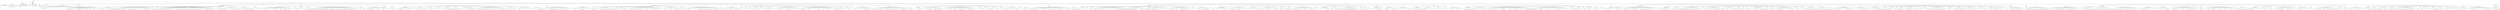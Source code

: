 digraph Tree {
	"t0" [label = "TEI"];
	"t1" [label = "teiHeader"];
	"t2" [label = "fileDesc"];
	"t3" [label = "titleStmt"];
	"t4" [label = "title"];
	"t5" [label = "author"];
	"t6" [label = "principal"];
	"t7" [label = "editor"];
	"t8" [label = "editionStmt"];
	"t9" [label = "edition"];
	"t10" [label = "respStmt"];
	"t11" [label = "name"];
	"t12" [label = "resp"];
	"t13" [label = "respStmt"];
	"t14" [label = "name"];
	"t15" [label = "resp"];
	"t16" [label = "publicationStmt"];
	"t17" [label = "publisher"];
	"t18" [label = "date"];
	"t19" [label = "availability"];
	"t20" [label = "licence"];
	"t21" [label = "idno"];
	"t22" [label = "idno"];
	"t23" [label = "idno"];
	"t24" [label = "idno"];
	"t25" [label = "idno"];
	"t26" [label = "sourceDesc"];
	"t27" [label = "profileDesc"];
	"t28" [label = "creation"];
	"t29" [label = "date"];
	"t30" [label = "langUsage"];
	"t31" [label = "language"];
	"t32" [label = "textClass"];
	"t33" [label = "keywords"];
	"t34" [label = "term"];
	"t35" [label = "text"];
	"t36" [label = "body"];
	"t37" [label = "head"];
	"t38" [label = "lb"];
	"t39" [label = "lb"];
	"t40" [label = "lb"];
	"t41" [label = "div"];
	"t42" [label = "head"];
	"t43" [label = "lb"];
	"t44" [label = "ref"];
	"t45" [label = "lb"];
	"t46" [label = "p"];
	"t47" [label = "p"];
	"t48" [label = "hi"];
	"t49" [label = "ref"];
	"t50" [label = "ref"];
	"t51" [label = "hi"];
	"t52" [label = "ref"];
	"t53" [label = "ref"];
	"t54" [label = "p"];
	"t55" [label = "p"];
	"t56" [label = "p"];
	"t57" [label = "div"];
	"t58" [label = "head"];
	"t59" [label = "p"];
	"t60" [label = "ref"];
	"t61" [label = "ref"];
	"t62" [label = "ref"];
	"t63" [label = "ref"];
	"t64" [label = "ref"];
	"t65" [label = "ref"];
	"t66" [label = "ref"];
	"t67" [label = "ref"];
	"t68" [label = "ref"];
	"t69" [label = "hi"];
	"t70" [label = "hi"];
	"t71" [label = "ref"];
	"t72" [label = "ref"];
	"t73" [label = "ref"];
	"t74" [label = "ref"];
	"t75" [label = "ref"];
	"t76" [label = "ref"];
	"t77" [label = "ref"];
	"t78" [label = "ref"];
	"t79" [label = "ref"];
	"t80" [label = "p"];
	"t81" [label = "ref"];
	"t82" [label = "ref"];
	"t83" [label = "ref"];
	"t84" [label = "ref"];
	"t85" [label = "hi"];
	"t86" [label = "hi"];
	"t87" [label = "ref"];
	"t88" [label = "ref"];
	"t89" [label = "p"];
	"t90" [label = "div"];
	"t91" [label = "head"];
	"t92" [label = "div"];
	"t93" [label = "pb"];
	"t94" [label = "head"];
	"t95" [label = "div"];
	"t96" [label = "head"];
	"t97" [label = "sp"];
	"t98" [label = "l"];
	"t99" [label = "l"];
	"t100" [label = "ref"];
	"t101" [label = "l"];
	"t102" [label = "ref"];
	"t103" [label = "ref"];
	"t104" [label = "l"];
	"t105" [label = "ref"];
	"t106" [label = "l"];
	"t107" [label = "ref"];
	"t108" [label = "l"];
	"t109" [label = "l"];
	"t110" [label = "l"];
	"t111" [label = "l"];
	"t112" [label = "ref"];
	"t113" [label = "ref"];
	"t114" [label = "pb"];
	"t115" [label = "l"];
	"t116" [label = "l"];
	"t117" [label = "ref"];
	"t118" [label = "l"];
	"t119" [label = "l"];
	"t120" [label = "l"];
	"t121" [label = "ref"];
	"t122" [label = "l"];
	"t123" [label = "ref"];
	"t124" [label = "l"];
	"t125" [label = "l"];
	"t126" [label = "ref"];
	"t127" [label = "l"];
	"t128" [label = "l"];
	"t129" [label = "l"];
	"t130" [label = "ref"];
	"t131" [label = "l"];
	"t132" [label = "l"];
	"t133" [label = "l"];
	"t134" [label = "l"];
	"t135" [label = "sp"];
	"t136" [label = "l"];
	"t137" [label = "ref"];
	"t138" [label = "ref"];
	"t139" [label = "l"];
	"t140" [label = "ref"];
	"t141" [label = "l"];
	"t142" [label = "l"];
	"t143" [label = "l"];
	"t144" [label = "ref"];
	"t145" [label = "l"];
	"t146" [label = "ref"];
	"t147" [label = "l"];
	"t148" [label = "l"];
	"t149" [label = "ref"];
	"t150" [label = "l"];
	"t151" [label = "ref"];
	"t152" [label = "ref"];
	"t153" [label = "l"];
	"t154" [label = "ref"];
	"t155" [label = "sp"];
	"t156" [label = "l"];
	"t157" [label = "ref"];
	"t158" [label = "ref"];
	"t159" [label = "l"];
	"t160" [label = "ref"];
	"t161" [label = "ref"];
	"t162" [label = "l"];
	"t163" [label = "l"];
	"t164" [label = "l"];
	"t165" [label = "l"];
	"t166" [label = "ref"];
	"t167" [label = "ref"];
	"t168" [label = "l"];
	"t169" [label = "ref"];
	"t170" [label = "pb"];
	"t171" [label = "l"];
	"t172" [label = "l"];
	"t173" [label = "l"];
	"t174" [label = "ref"];
	"t175" [label = "l"];
	"t176" [label = "l"];
	"t177" [label = "l"];
	"t178" [label = "ref"];
	"t179" [label = "ref"];
	"t180" [label = "l"];
	"t181" [label = "ref"];
	"t182" [label = "ref"];
	"t183" [label = "l"];
	"t184" [label = "l"];
	"t185" [label = "l"];
	"t186" [label = "l"];
	"t187" [label = "l"];
	"t188" [label = "ref"];
	"t189" [label = "l"];
	"t190" [label = "l"];
	"t191" [label = "ref"];
	"t192" [label = "l"];
	"t193" [label = "ref"];
	"t194" [label = "l"];
	"t195" [label = "ref"];
	"t196" [label = "ref"];
	"t197" [label = "l"];
	"t198" [label = "l"];
	"t199" [label = "l"];
	"t200" [label = "l"];
	"t201" [label = "l"];
	"t202" [label = "ref"];
	"t203" [label = "sp"];
	"t204" [label = "l"];
	"t205" [label = "ref"];
	"t206" [label = "ref"];
	"t207" [label = "l"];
	"t208" [label = "ref"];
	"t209" [label = "sp"];
	"t210" [label = "l"];
	"t211" [label = "ref"];
	"t212" [label = "l"];
	"t213" [label = "ref"];
	"t214" [label = "ref"];
	"t215" [label = "l"];
	"t216" [label = "l"];
	"t217" [label = "ref"];
	"t218" [label = "l"];
	"t219" [label = "ref"];
	"t220" [label = "l"];
	"t221" [label = "l"];
	"t222" [label = "ref"];
	"t223" [label = "pb"];
	"t224" [label = "l"];
	"t225" [label = "ref"];
	"t226" [label = "l"];
	"t227" [label = "ref"];
	"t228" [label = "l"];
	"t229" [label = "l"];
	"t230" [label = "ref"];
	"t231" [label = "l"];
	"t232" [label = "l"];
	"t233" [label = "l"];
	"t234" [label = "ref"];
	"t235" [label = "l"];
	"t236" [label = "ref"];
	"t237" [label = "ref"];
	"t238" [label = "l"];
	"t239" [label = "l"];
	"t240" [label = "l"];
	"t241" [label = "ref"];
	"t242" [label = "l"];
	"t243" [label = "ref"];
	"t244" [label = "l"];
	"t245" [label = "l"];
	"t246" [label = "ref"];
	"t247" [label = "ref"];
	"t248" [label = "l"];
	"t249" [label = "ref"];
	"t250" [label = "ref"];
	"t251" [label = "l"];
	"t252" [label = "ref"];
	"t253" [label = "ref"];
	"t254" [label = "ref"];
	"t255" [label = "l"];
	"t256" [label = "ref"];
	"t257" [label = "l"];
	"t258" [label = "ref"];
	"t259" [label = "l"];
	"t260" [label = "l"];
	"t261" [label = "ref"];
	"t262" [label = "ref"];
	"t263" [label = "l"];
	"t264" [label = "l"];
	"t265" [label = "ref"];
	"t266" [label = "l"];
	"t267" [label = "ref"];
	"t268" [label = "l"];
	"t269" [label = "l"];
	"t270" [label = "l"];
	"t271" [label = "ref"];
	"t272" [label = "l"];
	"t273" [label = "l"];
	"t274" [label = "ref"];
	"t275" [label = "ref"];
	"t276" [label = "l"];
	"t277" [label = "ref"];
	"t278" [label = "ref"];
	"t279" [label = "l"];
	"t280" [label = "ref"];
	"t281" [label = "l"];
	"t282" [label = "l"];
	"t283" [label = "ref"];
	"t284" [label = "l"];
	"t285" [label = "sp"];
	"t286" [label = "pb"];
	"t287" [label = "l"];
	"t288" [label = "l"];
	"t289" [label = "ref"];
	"t290" [label = "l"];
	"t291" [label = "ref"];
	"t292" [label = "ref"];
	"t293" [label = "l"];
	"t294" [label = "sp"];
	"t295" [label = "l"];
	"t296" [label = "ref"];
	"t297" [label = "l"];
	"t298" [label = "ref"];
	"t299" [label = "l"];
	"t300" [label = "ref"];
	"t301" [label = "l"];
	"t302" [label = "l"];
	"t303" [label = "l"];
	"t304" [label = "l"];
	"t305" [label = "ref"];
	"t306" [label = "l"];
	"t307" [label = "l"];
	"t308" [label = "ref"];
	"t309" [label = "ref"];
	"t310" [label = "l"];
	"t311" [label = "ref"];
	"t312" [label = "l"];
	"t313" [label = "ref"];
	"t314" [label = "l"];
	"t315" [label = "ref"];
	"t316" [label = "sp"];
	"t317" [label = "l"];
	"t318" [label = "l"];
	"t319" [label = "ref"];
	"t320" [label = "l"];
	"t321" [label = "l"];
	"t322" [label = "ref"];
	"t323" [label = "l"];
	"t324" [label = "l"];
	"t325" [label = "ref"];
	"t326" [label = "ref"];
	"t327" [label = "l"];
	"t328" [label = "ref"];
	"t329" [label = "l"];
	"t330" [label = "ref"];
	"t331" [label = "ref"];
	"t332" [label = "sp"];
	"t333" [label = "l"];
	"t334" [label = "ref"];
	"t335" [label = "l"];
	"t336" [label = "l"];
	"t337" [label = "l"];
	"t338" [label = "l"];
	"t339" [label = "l"];
	"t340" [label = "l"];
	"t341" [label = "div"];
	"t342" [label = "pb"];
	"t343" [label = "head"];
	"t344" [label = "sp"];
	"t345" [label = "l"];
	"t346" [label = "ref"];
	"t347" [label = "l"];
	"t348" [label = "l"];
	"t349" [label = "ref"];
	"t350" [label = "l"];
	"t351" [label = "l"];
	"t352" [label = "ref"];
	"t353" [label = "l"];
	"t354" [label = "l"];
	"t355" [label = "l"];
	"t356" [label = "l"];
	"t357" [label = "l"];
	"t358" [label = "l"];
	"t359" [label = "ref"];
	"t360" [label = "l"];
	"t361" [label = "l"];
	"t362" [label = "l"];
	"t363" [label = "ref"];
	"t364" [label = "l"];
	"t365" [label = "ref"];
	"t366" [label = "l"];
	"t367" [label = "l"];
	"t368" [label = "ref"];
	"t369" [label = "l"];
	"t370" [label = "ref"];
	"t371" [label = "l"];
	"t372" [label = "l"];
	"t373" [label = "ref"];
	"t374" [label = "l"];
	"t375" [label = "l"];
	"t376" [label = "sp"];
	"t377" [label = "l"];
	"t378" [label = "l"];
	"t379" [label = "l"];
	"t380" [label = "ref"];
	"t381" [label = "sp"];
	"t382" [label = "pb"];
	"t383" [label = "l"];
	"t384" [label = "l"];
	"t385" [label = "l"];
	"t386" [label = "l"];
	"t387" [label = "l"];
	"t388" [label = "ref"];
	"t389" [label = "sp"];
	"t390" [label = "l"];
	"t391" [label = "l"];
	"t392" [label = "ref"];
	"t393" [label = "l"];
	"t394" [label = "l"];
	"t395" [label = "ref"];
	"t396" [label = "l"];
	"t397" [label = "sp"];
	"t398" [label = "l"];
	"t399" [label = "ref"];
	"t400" [label = "l"];
	"t401" [label = "ref"];
	"t402" [label = "ref"];
	"t403" [label = "l"];
	"t404" [label = "ref"];
	"t405" [label = "ref"];
	"t406" [label = "l"];
	"t407" [label = "l"];
	"t408" [label = "ref"];
	"t409" [label = "l"];
	"t410" [label = "ref"];
	"t411" [label = "l"];
	"t412" [label = "ref"];
	"t413" [label = "ref"];
	"t414" [label = "l"];
	"t415" [label = "ref"];
	"t416" [label = "ref"];
	"t417" [label = "ref"];
	"t418" [label = "l"];
	"t419" [label = "l"];
	"t420" [label = "l"];
	"t421" [label = "ref"];
	"t422" [label = "l"];
	"t423" [label = "l"];
	"t424" [label = "ref"];
	"t425" [label = "ref"];
	"t426" [label = "ref"];
	"t427" [label = "ref"];
	"t428" [label = "ref"];
	"t429" [label = "l"];
	"t430" [label = "l"];
	"t431" [label = "l"];
	"t432" [label = "l"];
	"t433" [label = "ref"];
	"t434" [label = "l"];
	"t435" [label = "ref"];
	"t436" [label = "ref"];
	"t437" [label = "ref"];
	"t438" [label = "l"];
	"t439" [label = "ref"];
	"t440" [label = "l"];
	"t441" [label = "l"];
	"t442" [label = "ref"];
	"t443" [label = "l"];
	"t444" [label = "ref"];
	"t445" [label = "pb"];
	"t446" [label = "l"];
	"t447" [label = "ref"];
	"t448" [label = "l"];
	"t449" [label = "l"];
	"t450" [label = "l"];
	"t451" [label = "ref"];
	"t452" [label = "l"];
	"t453" [label = "ref"];
	"t454" [label = "ref"];
	"t455" [label = "ref"];
	"t456" [label = "l"];
	"t457" [label = "ref"];
	"t458" [label = "l"];
	"t459" [label = "l"];
	"t460" [label = "l"];
	"t461" [label = "sp"];
	"t462" [label = "l"];
	"t463" [label = "ref"];
	"t464" [label = "l"];
	"t465" [label = "l"];
	"t466" [label = "ref"];
	"t467" [label = "l"];
	"t468" [label = "l"];
	"t469" [label = "ref"];
	"t470" [label = "l"];
	"t471" [label = "sp"];
	"t472" [label = "l"];
	"t473" [label = "l"];
	"t474" [label = "l"];
	"t475" [label = "ref"];
	"t476" [label = "ref"];
	"t477" [label = "l"];
	"t478" [label = "ref"];
	"t479" [label = "l"];
	"t480" [label = "ref"];
	"t481" [label = "ref"];
	"t482" [label = "l"];
	"t483" [label = "l"];
	"t484" [label = "l"];
	"t485" [label = "l"];
	"t486" [label = "ref"];
	"t487" [label = "l"];
	"t488" [label = "l"];
	"t489" [label = "l"];
	"t490" [label = "l"];
	"t491" [label = "ref"];
	"t492" [label = "l"];
	"t493" [label = "l"];
	"t494" [label = "l"];
	"t495" [label = "div"];
	"t496" [label = "pb"];
	"t497" [label = "head"];
	"t498" [label = "sp"];
	"t499" [label = "l"];
	"t500" [label = "l"];
	"t501" [label = "l"];
	"t502" [label = "l"];
	"t503" [label = "ref"];
	"t504" [label = "l"];
	"t505" [label = "l"];
	"t506" [label = "div"];
	"t507" [label = "head"];
	"t508" [label = "sp"];
	"t509" [label = "l"];
	"t510" [label = "l"];
	"t511" [label = "ref"];
	"t512" [label = "l"];
	"t513" [label = "ref"];
	"t514" [label = "ref"];
	"t515" [label = "l"];
	"t516" [label = "l"];
	"t517" [label = "l"];
	"t518" [label = "l"];
	"t519" [label = "ref"];
	"t520" [label = "l"];
	"t521" [label = "l"];
	"t522" [label = "pb"];
	"t523" [label = "l"];
	"t524" [label = "l"];
	"t525" [label = "sp"];
	"t526" [label = "l"];
	"t527" [label = "l"];
	"t528" [label = "l"];
	"t529" [label = "l"];
	"t530" [label = "ref"];
	"t531" [label = "l"];
	"t532" [label = "l"];
	"t533" [label = "ref"];
	"t534" [label = "l"];
	"t535" [label = "l"];
	"t536" [label = "ref"];
	"t537" [label = "ref"];
	"t538" [label = "sp"];
	"t539" [label = "l"];
	"t540" [label = "l"];
	"t541" [label = "l"];
	"t542" [label = "l"];
	"t543" [label = "l"];
	"t544" [label = "ref"];
	"t545" [label = "l"];
	"t546" [label = "ref"];
	"t547" [label = "l"];
	"t548" [label = "sp"];
	"t549" [label = "l"];
	"t550" [label = "l"];
	"t551" [label = "l"];
	"t552" [label = "l"];
	"t553" [label = "l"];
	"t554" [label = "sp"];
	"t555" [label = "l"];
	"t556" [label = "l"];
	"t557" [label = "l"];
	"t558" [label = "l"];
	"t559" [label = "ref"];
	"t560" [label = "l"];
	"t561" [label = "ref"];
	"t562" [label = "l"];
	"t563" [label = "ref"];
	"t564" [label = "l"];
	"t565" [label = "ref"];
	"t566" [label = "sp"];
	"t567" [label = "pb"];
	"t568" [label = "l"];
	"t569" [label = "ref"];
	"t570" [label = "ref"];
	"t571" [label = "ref"];
	"t572" [label = "l"];
	"t573" [label = "ref"];
	"t574" [label = "l"];
	"t575" [label = "ref"];
	"t576" [label = "l"];
	"t577" [label = "l"];
	"t578" [label = "sp"];
	"t579" [label = "l"];
	"t580" [label = "ref"];
	"t581" [label = "l"];
	"t582" [label = "l"];
	"t583" [label = "l"];
	"t584" [label = "l"];
	"t585" [label = "ref"];
	"t586" [label = "l"];
	"t587" [label = "l"];
	"t588" [label = "ref"];
	"t589" [label = "l"];
	"t590" [label = "ref"];
	"t591" [label = "ref"];
	"t592" [label = "l"];
	"t593" [label = "l"];
	"t594" [label = "ref"];
	"t595" [label = "sp"];
	"t596" [label = "l"];
	"t597" [label = "sp"];
	"t598" [label = "l"];
	"t599" [label = "ref"];
	"t600" [label = "l"];
	"t601" [label = "l"];
	"t602" [label = "ref"];
	"t603" [label = "l"];
	"t604" [label = "ref"];
	"t605" [label = "ref"];
	"t606" [label = "l"];
	"t607" [label = "ref"];
	"t608" [label = "ref"];
	"t609" [label = "l"];
	"t610" [label = "l"];
	"t611" [label = "ref"];
	"t612" [label = "l"];
	"t613" [label = "ref"];
	"t614" [label = "ref"];
	"t615" [label = "l"];
	"t616" [label = "l"];
	"t617" [label = "ref"];
	"t618" [label = "l"];
	"t619" [label = "ref"];
	"t620" [label = "l"];
	"t621" [label = "ref"];
	"t622" [label = "l"];
	"t623" [label = "l"];
	"t624" [label = "pb"];
	"t625" [label = "l"];
	"t626" [label = "l"];
	"t627" [label = "ref"];
	"t628" [label = "l"];
	"t629" [label = "l"];
	"t630" [label = "l"];
	"t631" [label = "ref"];
	"t632" [label = "ref"];
	"t633" [label = "l"];
	"t634" [label = "ref"];
	"t635" [label = "l"];
	"t636" [label = "sp"];
	"t637" [label = "l"];
	"t638" [label = "ref"];
	"t639" [label = "l"];
	"t640" [label = "ref"];
	"t641" [label = "l"];
	"t642" [label = "l"];
	"t643" [label = "ref"];
	"t644" [label = "l"];
	"t645" [label = "l"];
	"t646" [label = "ref"];
	"t647" [label = "l"];
	"t648" [label = "l"];
	"t649" [label = "sp"];
	"t650" [label = "l"];
	"t651" [label = "l"];
	"t652" [label = "ref"];
	"t653" [label = "l"];
	"t654" [label = "l"];
	"t655" [label = "l"];
	"t656" [label = "l"];
	"t657" [label = "l"];
	"t658" [label = "l"];
	"t659" [label = "l"];
	"t660" [label = "sp"];
	"t661" [label = "l"];
	"t662" [label = "sp"];
	"t663" [label = "l"];
	"t664" [label = "l"];
	"t665" [label = "l"];
	"t666" [label = "l"];
	"t667" [label = "l"];
	"t668" [label = "pb"];
	"t669" [label = "l"];
	"t670" [label = "ref"];
	"t671" [label = "ref"];
	"t672" [label = "l"];
	"t673" [label = "l"];
	"t674" [label = "ref"];
	"t675" [label = "div"];
	"t676" [label = "head"];
	"t677" [label = "sp"];
	"t678" [label = "l"];
	"t679" [label = "ref"];
	"t680" [label = "l"];
	"t681" [label = "l"];
	"t682" [label = "l"];
	"t683" [label = "l"];
	"t684" [label = "l"];
	"t685" [label = "ref"];
	"t686" [label = "l"];
	"t687" [label = "ref"];
	"t688" [label = "l"];
	"t689" [label = "ref"];
	"t690" [label = "ref"];
	"t691" [label = "l"];
	"t692" [label = "ref"];
	"t693" [label = "ref"];
	"t694" [label = "l"];
	"t695" [label = "ref"];
	"t696" [label = "l"];
	"t697" [label = "l"];
	"t698" [label = "l"];
	"t699" [label = "ref"];
	"t700" [label = "l"];
	"t701" [label = "l"];
	"t702" [label = "ref"];
	"t703" [label = "l"];
	"t704" [label = "ref"];
	"t705" [label = "l"];
	"t706" [label = "ref"];
	"t707" [label = "l"];
	"t708" [label = "l"];
	"t709" [label = "l"];
	"t710" [label = "p"];
	"t711" [label = "div"];
	"t712" [label = "pb"];
	"t713" [label = "head"];
	"t714" [label = "div"];
	"t715" [label = "head"];
	"t716" [label = "sp"];
	"t717" [label = "l"];
	"t718" [label = "l"];
	"t719" [label = "ref"];
	"t720" [label = "l"];
	"t721" [label = "l"];
	"t722" [label = "l"];
	"t723" [label = "l"];
	"t724" [label = "ref"];
	"t725" [label = "l"];
	"t726" [label = "ref"];
	"t727" [label = "l"];
	"t728" [label = "ref"];
	"t729" [label = "l"];
	"t730" [label = "l"];
	"t731" [label = "l"];
	"t732" [label = "l"];
	"t733" [label = "sp"];
	"t734" [label = "l"];
	"t735" [label = "l"];
	"t736" [label = "ref"];
	"t737" [label = "l"];
	"t738" [label = "ref"];
	"t739" [label = "pb"];
	"t740" [label = "l"];
	"t741" [label = "sp"];
	"t742" [label = "l"];
	"t743" [label = "l"];
	"t744" [label = "l"];
	"t745" [label = "l"];
	"t746" [label = "ref"];
	"t747" [label = "l"];
	"t748" [label = "ref"];
	"t749" [label = "l"];
	"t750" [label = "ref"];
	"t751" [label = "ref"];
	"t752" [label = "l"];
	"t753" [label = "l"];
	"t754" [label = "l"];
	"t755" [label = "ref"];
	"t756" [label = "l"];
	"t757" [label = "ref"];
	"t758" [label = "l"];
	"t759" [label = "ref"];
	"t760" [label = "ref"];
	"t761" [label = "l"];
	"t762" [label = "ref"];
	"t763" [label = "sp"];
	"t764" [label = "l"];
	"t765" [label = "ref"];
	"t766" [label = "sp"];
	"t767" [label = "l"];
	"t768" [label = "ref"];
	"t769" [label = "l"];
	"t770" [label = "ref"];
	"t771" [label = "l"];
	"t772" [label = "l"];
	"t773" [label = "l"];
	"t774" [label = "ref"];
	"t775" [label = "l"];
	"t776" [label = "l"];
	"t777" [label = "ref"];
	"t778" [label = "l"];
	"t779" [label = "ref"];
	"t780" [label = "sp"];
	"t781" [label = "l"];
	"t782" [label = "l"];
	"t783" [label = "sp"];
	"t784" [label = "l"];
	"t785" [label = "l"];
	"t786" [label = "ref"];
	"t787" [label = "ref"];
	"t788" [label = "l"];
	"t789" [label = "l"];
	"t790" [label = "ref"];
	"t791" [label = "pb"];
	"t792" [label = "l"];
	"t793" [label = "l"];
	"t794" [label = "ref"];
	"t795" [label = "l"];
	"t796" [label = "ref"];
	"t797" [label = "ref"];
	"t798" [label = "l"];
	"t799" [label = "l"];
	"t800" [label = "ref"];
	"t801" [label = "l"];
	"t802" [label = "l"];
	"t803" [label = "l"];
	"t804" [label = "ref"];
	"t805" [label = "l"];
	"t806" [label = "ref"];
	"t807" [label = "l"];
	"t808" [label = "l"];
	"t809" [label = "l"];
	"t810" [label = "l"];
	"t811" [label = "ref"];
	"t812" [label = "l"];
	"t813" [label = "l"];
	"t814" [label = "ref"];
	"t815" [label = "l"];
	"t816" [label = "ref"];
	"t817" [label = "l"];
	"t818" [label = "l"];
	"t819" [label = "l"];
	"t820" [label = "sp"];
	"t821" [label = "l"];
	"t822" [label = "sp"];
	"t823" [label = "l"];
	"t824" [label = "l"];
	"t825" [label = "ref"];
	"t826" [label = "l"];
	"t827" [label = "l"];
	"t828" [label = "l"];
	"t829" [label = "l"];
	"t830" [label = "ref"];
	"t831" [label = "l"];
	"t832" [label = "l"];
	"t833" [label = "l"];
	"t834" [label = "l"];
	"t835" [label = "ref"];
	"t836" [label = "pb"];
	"t837" [label = "l"];
	"t838" [label = "ref"];
	"t839" [label = "sp"];
	"t840" [label = "l"];
	"t841" [label = "l"];
	"t842" [label = "l"];
	"t843" [label = "ref"];
	"t844" [label = "l"];
	"t845" [label = "l"];
	"t846" [label = "ref"];
	"t847" [label = "sp"];
	"t848" [label = "l"];
	"t849" [label = "l"];
	"t850" [label = "ref"];
	"t851" [label = "ref"];
	"t852" [label = "l"];
	"t853" [label = "l"];
	"t854" [label = "l"];
	"t855" [label = "l"];
	"t856" [label = "l"];
	"t857" [label = "l"];
	"t858" [label = "l"];
	"t859" [label = "l"];
	"t860" [label = "ref"];
	"t861" [label = "l"];
	"t862" [label = "ref"];
	"t863" [label = "ref"];
	"t864" [label = "l"];
	"t865" [label = "ref"];
	"t866" [label = "l"];
	"t867" [label = "l"];
	"t868" [label = "ref"];
	"t869" [label = "ref"];
	"t870" [label = "l"];
	"t871" [label = "ref"];
	"t872" [label = "l"];
	"t873" [label = "ref"];
	"t874" [label = "l"];
	"t875" [label = "l"];
	"t876" [label = "ref"];
	"t877" [label = "ref"];
	"t878" [label = "l"];
	"t879" [label = "l"];
	"t880" [label = "ref"];
	"t881" [label = "l"];
	"t882" [label = "ref"];
	"t883" [label = "ref"];
	"t884" [label = "l"];
	"t885" [label = "ref"];
	"t886" [label = "l"];
	"t887" [label = "l"];
	"t888" [label = "sp"];
	"t889" [label = "l"];
	"t890" [label = "pb"];
	"t891" [label = "l"];
	"t892" [label = "div"];
	"t893" [label = "head"];
	"t894" [label = "sp"];
	"t895" [label = "l"];
	"t896" [label = "ref"];
	"t897" [label = "l"];
	"t898" [label = "ref"];
	"t899" [label = "l"];
	"t900" [label = "l"];
	"t901" [label = "l"];
	"t902" [label = "ref"];
	"t903" [label = "l"];
	"t904" [label = "ref"];
	"t905" [label = "l"];
	"t906" [label = "l"];
	"t907" [label = "ref"];
	"t908" [label = "l"];
	"t909" [label = "ref"];
	"t910" [label = "ref"];
	"t911" [label = "l"];
	"t912" [label = "sp"];
	"t913" [label = "l"];
	"t914" [label = "l"];
	"t915" [label = "ref"];
	"t916" [label = "l"];
	"t917" [label = "l"];
	"t918" [label = "sp"];
	"t919" [label = "l"];
	"t920" [label = "l"];
	"t921" [label = "l"];
	"t922" [label = "sp"];
	"t923" [label = "l"];
	"t924" [label = "ref"];
	"t925" [label = "l"];
	"t926" [label = "sp"];
	"t927" [label = "pb"];
	"t928" [label = "l"];
	"t929" [label = "l"];
	"t930" [label = "l"];
	"t931" [label = "ref"];
	"t932" [label = "l"];
	"t933" [label = "l"];
	"t934" [label = "ref"];
	"t935" [label = "sp"];
	"t936" [label = "l"];
	"t937" [label = "sp"];
	"t938" [label = "l"];
	"t939" [label = "sp"];
	"t940" [label = "l"];
	"t941" [label = "sp"];
	"t942" [label = "l"];
	"t943" [label = "l"];
	"t944" [label = "l"];
	"t945" [label = "l"];
	"t946" [label = "ref"];
	"t947" [label = "ref"];
	"t948" [label = "l"];
	"t949" [label = "l"];
	"t950" [label = "l"];
	"t951" [label = "l"];
	"t952" [label = "sp"];
	"t953" [label = "l"];
	"t954" [label = "l"];
	"t955" [label = "l"];
	"t956" [label = "l"];
	"t957" [label = "ref"];
	"t958" [label = "l"];
	"t959" [label = "ref"];
	"t960" [label = "l"];
	"t961" [label = "l"];
	"t962" [label = "l"];
	"t963" [label = "l"];
	"t964" [label = "ref"];
	"t965" [label = "l"];
	"t966" [label = "ref"];
	"t967" [label = "l"];
	"t968" [label = "pb"];
	"t969" [label = "l"];
	"t970" [label = "l"];
	"t971" [label = "l"];
	"t972" [label = "l"];
	"t973" [label = "l"];
	"t974" [label = "ref"];
	"t975" [label = "l"];
	"t976" [label = "l"];
	"t977" [label = "sp"];
	"t978" [label = "l"];
	"t979" [label = "l"];
	"t980" [label = "ref"];
	"t981" [label = "ref"];
	"t982" [label = "ref"];
	"t983" [label = "l"];
	"t984" [label = "l"];
	"t985" [label = "l"];
	"t986" [label = "l"];
	"t987" [label = "ref"];
	"t988" [label = "l"];
	"t989" [label = "l"];
	"t990" [label = "l"];
	"t991" [label = "l"];
	"t992" [label = "l"];
	"t993" [label = "l"];
	"t994" [label = "l"];
	"t995" [label = "ref"];
	"t996" [label = "l"];
	"t997" [label = "l"];
	"t998" [label = "l"];
	"t999" [label = "ref"];
	"t1000" [label = "l"];
	"t1001" [label = "l"];
	"t1002" [label = "l"];
	"t1003" [label = "l"];
	"t1004" [label = "ref"];
	"t1005" [label = "l"];
	"t1006" [label = "l"];
	"t1007" [label = "l"];
	"t1008" [label = "l"];
	"t1009" [label = "l"];
	"t1010" [label = "pb"];
	"t1011" [label = "l"];
	"t1012" [label = "ref"];
	"t1013" [label = "ref"];
	"t1014" [label = "sp"];
	"t1015" [label = "l"];
	"t1016" [label = "l"];
	"t1017" [label = "l"];
	"t1018" [label = "ref"];
	"t1019" [label = "l"];
	"t1020" [label = "l"];
	"t1021" [label = "sp"];
	"t1022" [label = "l"];
	"t1023" [label = "l"];
	"t1024" [label = "l"];
	"t1025" [label = "ref"];
	"t1026" [label = "l"];
	"t1027" [label = "sp"];
	"t1028" [label = "l"];
	"t1029" [label = "l"];
	"t1030" [label = "sp"];
	"t1031" [label = "l"];
	"t1032" [label = "l"];
	"t1033" [label = "ref"];
	"t1034" [label = "l"];
	"t1035" [label = "l"];
	"t1036" [label = "l"];
	"t1037" [label = "l"];
	"t1038" [label = "l"];
	"t1039" [label = "l"];
	"t1040" [label = "ref"];
	"t1041" [label = "l"];
	"t1042" [label = "ref"];
	"t1043" [label = "l"];
	"t1044" [label = "ref"];
	"t1045" [label = "l"];
	"t1046" [label = "ref"];
	"t1047" [label = "l"];
	"t1048" [label = "l"];
	"t1049" [label = "l"];
	"t1050" [label = "ref"];
	"t1051" [label = "div"];
	"t1052" [label = "pb"];
	"t1053" [label = "head"];
	"t1054" [label = "sp"];
	"t1055" [label = "l"];
	"t1056" [label = "ref"];
	"t1057" [label = "l"];
	"t1058" [label = "l"];
	"t1059" [label = "ref"];
	"t1060" [label = "l"];
	"t1061" [label = "ref"];
	"t1062" [label = "ref"];
	"t1063" [label = "l"];
	"t1064" [label = "ref"];
	"t1065" [label = "ref"];
	"t1066" [label = "l"];
	"t1067" [label = "l"];
	"t1068" [label = "l"];
	"t1069" [label = "l"];
	"t1070" [label = "ref"];
	"t1071" [label = "l"];
	"t1072" [label = "ref"];
	"t1073" [label = "ref"];
	"t1074" [label = "l"];
	"t1075" [label = "l"];
	"t1076" [label = "l"];
	"t1077" [label = "ref"];
	"t1078" [label = "l"];
	"t1079" [label = "ref"];
	"t1080" [label = "l"];
	"t1081" [label = "ref"];
	"t1082" [label = "ref"];
	"t1083" [label = "l"];
	"t1084" [label = "l"];
	"t1085" [label = "ref"];
	"t1086" [label = "l"];
	"t1087" [label = "l"];
	"t1088" [label = "l"];
	"t1089" [label = "ref"];
	"t1090" [label = "l"];
	"t1091" [label = "ref"];
	"t1092" [label = "ref"];
	"t1093" [label = "l"];
	"t1094" [label = "ref"];
	"t1095" [label = "l"];
	"t1096" [label = "l"];
	"t1097" [label = "ref"];
	"t1098" [label = "sp"];
	"t1099" [label = "pb"];
	"t1100" [label = "l"];
	"t1101" [label = "ref"];
	"t1102" [label = "l"];
	"t1103" [label = "ref"];
	"t1104" [label = "l"];
	"t1105" [label = "div"];
	"t1106" [label = "head"];
	"t1107" [label = "sp"];
	"t1108" [label = "l"];
	"t1109" [label = "l"];
	"t1110" [label = "l"];
	"t1111" [label = "l"];
	"t1112" [label = "ref"];
	"t1113" [label = "l"];
	"t1114" [label = "ref"];
	"t1115" [label = "sp"];
	"t1116" [label = "l"];
	"t1117" [label = "sp"];
	"t1118" [label = "l"];
	"t1119" [label = "l"];
	"t1120" [label = "l"];
	"t1121" [label = "l"];
	"t1122" [label = "ref"];
	"t1123" [label = "l"];
	"t1124" [label = "ref"];
	"t1125" [label = "l"];
	"t1126" [label = "ref"];
	"t1127" [label = "l"];
	"t1128" [label = "ref"];
	"t1129" [label = "l"];
	"t1130" [label = "l"];
	"t1131" [label = "l"];
	"t1132" [label = "ref"];
	"t1133" [label = "ref"];
	"t1134" [label = "l"];
	"t1135" [label = "l"];
	"t1136" [label = "ref"];
	"t1137" [label = "ref"];
	"t1138" [label = "l"];
	"t1139" [label = "pb"];
	"t1140" [label = "l"];
	"t1141" [label = "ref"];
	"t1142" [label = "sp"];
	"t1143" [label = "l"];
	"t1144" [label = "l"];
	"t1145" [label = "l"];
	"t1146" [label = "l"];
	"t1147" [label = "l"];
	"t1148" [label = "ref"];
	"t1149" [label = "l"];
	"t1150" [label = "ref"];
	"t1151" [label = "l"];
	"t1152" [label = "l"];
	"t1153" [label = "l"];
	"t1154" [label = "ref"];
	"t1155" [label = "l"];
	"t1156" [label = "ref"];
	"t1157" [label = "l"];
	"t1158" [label = "l"];
	"t1159" [label = "l"];
	"t1160" [label = "ref"];
	"t1161" [label = "l"];
	"t1162" [label = "ref"];
	"t1163" [label = "ref"];
	"t1164" [label = "l"];
	"t1165" [label = "ref"];
	"t1166" [label = "l"];
	"t1167" [label = "l"];
	"t1168" [label = "l"];
	"t1169" [label = "l"];
	"t1170" [label = "ref"];
	"t1171" [label = "l"];
	"t1172" [label = "ref"];
	"t1173" [label = "ref"];
	"t1174" [label = "l"];
	"t1175" [label = "ref"];
	"t1176" [label = "l"];
	"t1177" [label = "l"];
	"t1178" [label = "l"];
	"t1179" [label = "sp"];
	"t1180" [label = "l"];
	"t1181" [label = "sp"];
	"t1182" [label = "l"];
	"t1183" [label = "l"];
	"t1184" [label = "l"];
	"t1185" [label = "ref"];
	"t1186" [label = "sp"];
	"t1187" [label = "pb"];
	"t1188" [label = "l"];
	"t1189" [label = "l"];
	"t1190" [label = "l"];
	"t1191" [label = "l"];
	"t1192" [label = "ref"];
	"t1193" [label = "l"];
	"t1194" [label = "ref"];
	"t1195" [label = "sp"];
	"t1196" [label = "l"];
	"t1197" [label = "ref"];
	"t1198" [label = "l"];
	"t1199" [label = "l"];
	"t1200" [label = "l"];
	"t1201" [label = "l"];
	"t1202" [label = "ref"];
	"t1203" [label = "sp"];
	"t1204" [label = "l"];
	"t1205" [label = "l"];
	"t1206" [label = "l"];
	"t1207" [label = "l"];
	"t1208" [label = "l"];
	"t1209" [label = "ref"];
	"t1210" [label = "sp"];
	"t1211" [label = "l"];
	"t1212" [label = "l"];
	"t1213" [label = "ref"];
	"t1214" [label = "l"];
	"t1215" [label = "l"];
	"t1216" [label = "l"];
	"t1217" [label = "ref"];
	"t1218" [label = "l"];
	"t1219" [label = "l"];
	"t1220" [label = "l"];
	"t1221" [label = "ref"];
	"t1222" [label = "l"];
	"t1223" [label = "ref"];
	"t1224" [label = "sp"];
	"t1225" [label = "l"];
	"t1226" [label = "l"];
	"t1227" [label = "l"];
	"t1228" [label = "sp"];
	"t1229" [label = "l"];
	"t1230" [label = "l"];
	"t1231" [label = "ref"];
	"t1232" [label = "pb"];
	"t1233" [label = "l"];
	"t1234" [label = "l"];
	"t1235" [label = "l"];
	"t1236" [label = "div"];
	"t1237" [label = "head"];
	"t1238" [label = "sp"];
	"t1239" [label = "l"];
	"t1240" [label = "ref"];
	"t1241" [label = "l"];
	"t1242" [label = "ref"];
	"t1243" [label = "l"];
	"t1244" [label = "ref"];
	"t1245" [label = "l"];
	"t1246" [label = "ref"];
	"t1247" [label = "l"];
	"t1248" [label = "ref"];
	"t1249" [label = "l"];
	"t1250" [label = "ref"];
	"t1251" [label = "l"];
	"t1252" [label = "l"];
	"t1253" [label = "l"];
	"t1254" [label = "l"];
	"t1255" [label = "ref"];
	"t1256" [label = "l"];
	"t1257" [label = "l"];
	"t1258" [label = "l"];
	"t1259" [label = "l"];
	"t1260" [label = "l"];
	"t1261" [label = "ref"];
	"t1262" [label = "ref"];
	"t1263" [label = "l"];
	"t1264" [label = "l"];
	"t1265" [label = "ref"];
	"t1266" [label = "l"];
	"t1267" [label = "ref"];
	"t1268" [label = "l"];
	"t1269" [label = "l"];
	"t1270" [label = "l"];
	"t1271" [label = "ref"];
	"t1272" [label = "ref"];
	"t1273" [label = "pb"];
	"t1274" [label = "l"];
	"t1275" [label = "l"];
	"t1276" [label = "l"];
	"t1277" [label = "l"];
	"t1278" [label = "l"];
	"t1279" [label = "l"];
	"t1280" [label = "ref"];
	"t1281" [label = "ref"];
	"t1282" [label = "l"];
	"t1283" [label = "sp"];
	"t1284" [label = "l"];
	"t1285" [label = "l"];
	"t1286" [label = "l"];
	"t1287" [label = "ref"];
	"t1288" [label = "l"];
	"t1289" [label = "ref"];
	"t1290" [label = "ref"];
	"t1291" [label = "l"];
	"t1292" [label = "ref"];
	"t1293" [label = "ref"];
	"t1294" [label = "l"];
	"t1295" [label = "ref"];
	"t1296" [label = "p"];
	"t1297" [label = "div"];
	"t1298" [label = "pb"];
	"t1299" [label = "head"];
	"t1300" [label = "div"];
	"t1301" [label = "head"];
	"t1302" [label = "sp"];
	"t1303" [label = "l"];
	"t1304" [label = "sp"];
	"t1305" [label = "l"];
	"t1306" [label = "l"];
	"t1307" [label = "ref"];
	"t1308" [label = "sp"];
	"t1309" [label = "l"];
	"t1310" [label = "l"];
	"t1311" [label = "ref"];
	"t1312" [label = "l"];
	"t1313" [label = "sp"];
	"t1314" [label = "l"];
	"t1315" [label = "l"];
	"t1316" [label = "ref"];
	"t1317" [label = "l"];
	"t1318" [label = "ref"];
	"t1319" [label = "l"];
	"t1320" [label = "sp"];
	"t1321" [label = "l"];
	"t1322" [label = "ref"];
	"t1323" [label = "l"];
	"t1324" [label = "ref"];
	"t1325" [label = "pb"];
	"t1326" [label = "l"];
	"t1327" [label = "ref"];
	"t1328" [label = "l"];
	"t1329" [label = "l"];
	"t1330" [label = "ref"];
	"t1331" [label = "l"];
	"t1332" [label = "l"];
	"t1333" [label = "ref"];
	"t1334" [label = "l"];
	"t1335" [label = "l"];
	"t1336" [label = "ref"];
	"t1337" [label = "l"];
	"t1338" [label = "l"];
	"t1339" [label = "l"];
	"t1340" [label = "ref"];
	"t1341" [label = "l"];
	"t1342" [label = "l"];
	"t1343" [label = "ref"];
	"t1344" [label = "l"];
	"t1345" [label = "l"];
	"t1346" [label = "ref"];
	"t1347" [label = "l"];
	"t1348" [label = "ref"];
	"t1349" [label = "l"];
	"t1350" [label = "l"];
	"t1351" [label = "ref"];
	"t1352" [label = "l"];
	"t1353" [label = "ref"];
	"t1354" [label = "l"];
	"t1355" [label = "l"];
	"t1356" [label = "ref"];
	"t1357" [label = "ref"];
	"t1358" [label = "ref"];
	"t1359" [label = "l"];
	"t1360" [label = "ref"];
	"t1361" [label = "ref"];
	"t1362" [label = "sp"];
	"t1363" [label = "l"];
	"t1364" [label = "ref"];
	"t1365" [label = "ref"];
	"t1366" [label = "l"];
	"t1367" [label = "l"];
	"t1368" [label = "ref"];
	"t1369" [label = "l"];
	"t1370" [label = "ref"];
	"t1371" [label = "l"];
	"t1372" [label = "ref"];
	"t1373" [label = "l"];
	"t1374" [label = "ref"];
	"t1375" [label = "l"];
	"t1376" [label = "l"];
	"t1377" [label = "l"];
	"t1378" [label = "l"];
	"t1379" [label = "l"];
	"t1380" [label = "ref"];
	"t1381" [label = "pb"];
	"t1382" [label = "l"];
	"t1383" [label = "sp"];
	"t1384" [label = "l"];
	"t1385" [label = "sp"];
	"t1386" [label = "l"];
	"t1387" [label = "ref"];
	"t1388" [label = "l"];
	"t1389" [label = "ref"];
	"t1390" [label = "ref"];
	"t1391" [label = "l"];
	"t1392" [label = "ref"];
	"t1393" [label = "ref"];
	"t1394" [label = "l"];
	"t1395" [label = "l"];
	"t1396" [label = "ref"];
	"t1397" [label = "ref"];
	"t1398" [label = "ref"];
	"t1399" [label = "l"];
	"t1400" [label = "l"];
	"t1401" [label = "ref"];
	"t1402" [label = "l"];
	"t1403" [label = "l"];
	"t1404" [label = "ref"];
	"t1405" [label = "l"];
	"t1406" [label = "l"];
	"t1407" [label = "l"];
	"t1408" [label = "l"];
	"t1409" [label = "l"];
	"t1410" [label = "l"];
	"t1411" [label = "l"];
	"t1412" [label = "sp"];
	"t1413" [label = "l"];
	"t1414" [label = "ref"];
	"t1415" [label = "l"];
	"t1416" [label = "l"];
	"t1417" [label = "ref"];
	"t1418" [label = "l"];
	"t1419" [label = "ref"];
	"t1420" [label = "l"];
	"t1421" [label = "l"];
	"t1422" [label = "ref"];
	"t1423" [label = "l"];
	"t1424" [label = "l"];
	"t1425" [label = "l"];
	"t1426" [label = "ref"];
	"t1427" [label = "l"];
	"t1428" [label = "ref"];
	"t1429" [label = "l"];
	"t1430" [label = "ref"];
	"t1431" [label = "l"];
	"t1432" [label = "ref"];
	"t1433" [label = "l"];
	"t1434" [label = "pb"];
	"t1435" [label = "l"];
	"t1436" [label = "l"];
	"t1437" [label = "l"];
	"t1438" [label = "sp"];
	"t1439" [label = "l"];
	"t1440" [label = "l"];
	"t1441" [label = "l"];
	"t1442" [label = "sp"];
	"t1443" [label = "l"];
	"t1444" [label = "l"];
	"t1445" [label = "l"];
	"t1446" [label = "ref"];
	"t1447" [label = "l"];
	"t1448" [label = "l"];
	"t1449" [label = "ref"];
	"t1450" [label = "l"];
	"t1451" [label = "ref"];
	"t1452" [label = "l"];
	"t1453" [label = "ref"];
	"t1454" [label = "ref"];
	"t1455" [label = "ref"];
	"t1456" [label = "l"];
	"t1457" [label = "l"];
	"t1458" [label = "l"];
	"t1459" [label = "sp"];
	"t1460" [label = "l"];
	"t1461" [label = "l"];
	"t1462" [label = "div"];
	"t1463" [label = "pb"];
	"t1464" [label = "head"];
	"t1465" [label = "sp"];
	"t1466" [label = "l"];
	"t1467" [label = "ref"];
	"t1468" [label = "l"];
	"t1469" [label = "l"];
	"t1470" [label = "l"];
	"t1471" [label = "l"];
	"t1472" [label = "l"];
	"t1473" [label = "l"];
	"t1474" [label = "l"];
	"t1475" [label = "ref"];
	"t1476" [label = "ref"];
	"t1477" [label = "l"];
	"t1478" [label = "l"];
	"t1479" [label = "l"];
	"t1480" [label = "sp"];
	"t1481" [label = "l"];
	"t1482" [label = "l"];
	"t1483" [label = "ref"];
	"t1484" [label = "l"];
	"t1485" [label = "ref"];
	"t1486" [label = "ref"];
	"t1487" [label = "l"];
	"t1488" [label = "l"];
	"t1489" [label = "l"];
	"t1490" [label = "l"];
	"t1491" [label = "ref"];
	"t1492" [label = "ref"];
	"t1493" [label = "l"];
	"t1494" [label = "ref"];
	"t1495" [label = "l"];
	"t1496" [label = "l"];
	"t1497" [label = "l"];
	"t1498" [label = "l"];
	"t1499" [label = "sp"];
	"t1500" [label = "pb"];
	"t1501" [label = "l"];
	"t1502" [label = "l"];
	"t1503" [label = "l"];
	"t1504" [label = "l"];
	"t1505" [label = "l"];
	"t1506" [label = "ref"];
	"t1507" [label = "l"];
	"t1508" [label = "l"];
	"t1509" [label = "ref"];
	"t1510" [label = "l"];
	"t1511" [label = "sp"];
	"t1512" [label = "l"];
	"t1513" [label = "ref"];
	"t1514" [label = "l"];
	"t1515" [label = "l"];
	"t1516" [label = "ref"];
	"t1517" [label = "l"];
	"t1518" [label = "l"];
	"t1519" [label = "l"];
	"t1520" [label = "l"];
	"t1521" [label = "ref"];
	"t1522" [label = "l"];
	"t1523" [label = "ref"];
	"t1524" [label = "l"];
	"t1525" [label = "l"];
	"t1526" [label = "l"];
	"t1527" [label = "l"];
	"t1528" [label = "ref"];
	"t1529" [label = "l"];
	"t1530" [label = "ref"];
	"t1531" [label = "l"];
	"t1532" [label = "sp"];
	"t1533" [label = "l"];
	"t1534" [label = "l"];
	"t1535" [label = "ref"];
	"t1536" [label = "ref"];
	"t1537" [label = "l"];
	"t1538" [label = "l"];
	"t1539" [label = "l"];
	"t1540" [label = "ref"];
	"t1541" [label = "l"];
	"t1542" [label = "ref"];
	"t1543" [label = "sp"];
	"t1544" [label = "l"];
	"t1545" [label = "pb"];
	"t1546" [label = "l"];
	"t1547" [label = "ref"];
	"t1548" [label = "l"];
	"t1549" [label = "sp"];
	"t1550" [label = "l"];
	"t1551" [label = "ref"];
	"t1552" [label = "l"];
	"t1553" [label = "l"];
	"t1554" [label = "ref"];
	"t1555" [label = "ref"];
	"t1556" [label = "l"];
	"t1557" [label = "ref"];
	"t1558" [label = "l"];
	"t1559" [label = "ref"];
	"t1560" [label = "l"];
	"t1561" [label = "l"];
	"t1562" [label = "ref"];
	"t1563" [label = "l"];
	"t1564" [label = "l"];
	"t1565" [label = "ref"];
	"t1566" [label = "l"];
	"t1567" [label = "ref"];
	"t1568" [label = "l"];
	"t1569" [label = "l"];
	"t1570" [label = "l"];
	"t1571" [label = "l"];
	"t1572" [label = "ref"];
	"t1573" [label = "ref"];
	"t1574" [label = "l"];
	"t1575" [label = "l"];
	"t1576" [label = "ref"];
	"t1577" [label = "sp"];
	"t1578" [label = "l"];
	"t1579" [label = "l"];
	"t1580" [label = "sp"];
	"t1581" [label = "l"];
	"t1582" [label = "div"];
	"t1583" [label = "head"];
	"t1584" [label = "pb"];
	"t1585" [label = "sp"];
	"t1586" [label = "l"];
	"t1587" [label = "sp"];
	"t1588" [label = "l"];
	"t1589" [label = "l"];
	"t1590" [label = "l"];
	"t1591" [label = "l"];
	"t1592" [label = "l"];
	"t1593" [label = "ref"];
	"t1594" [label = "l"];
	"t1595" [label = "ref"];
	"t1596" [label = "sp"];
	"t1597" [label = "l"];
	"t1598" [label = "l"];
	"t1599" [label = "l"];
	"t1600" [label = "ref"];
	"t1601" [label = "l"];
	"t1602" [label = "l"];
	"t1603" [label = "ref"];
	"t1604" [label = "l"];
	"t1605" [label = "l"];
	"t1606" [label = "ref"];
	"t1607" [label = "ref"];
	"t1608" [label = "l"];
	"t1609" [label = "sp"];
	"t1610" [label = "l"];
	"t1611" [label = "ref"];
	"t1612" [label = "l"];
	"t1613" [label = "ref"];
	"t1614" [label = "ref"];
	"t1615" [label = "l"];
	"t1616" [label = "ref"];
	"t1617" [label = "l"];
	"t1618" [label = "ref"];
	"t1619" [label = "l"];
	"t1620" [label = "ref"];
	"t1621" [label = "l"];
	"t1622" [label = "ref"];
	"t1623" [label = "ref"];
	"t1624" [label = "l"];
	"t1625" [label = "ref"];
	"t1626" [label = "ref"];
	"t1627" [label = "ref"];
	"t1628" [label = "pb"];
	"t1629" [label = "l"];
	"t1630" [label = "l"];
	"t1631" [label = "ref"];
	"t1632" [label = "l"];
	"t1633" [label = "l"];
	"t1634" [label = "l"];
	"t1635" [label = "l"];
	"t1636" [label = "sp"];
	"t1637" [label = "l"];
	"t1638" [label = "l"];
	"t1639" [label = "ref"];
	"t1640" [label = "ref"];
	"t1641" [label = "l"];
	"t1642" [label = "sp"];
	"t1643" [label = "l"];
	"t1644" [label = "ref"];
	"t1645" [label = "l"];
	"t1646" [label = "sp"];
	"t1647" [label = "l"];
	"t1648" [label = "ref"];
	"t1649" [label = "sp"];
	"t1650" [label = "l"];
	"t1651" [label = "l"];
	"t1652" [label = "div"];
	"t1653" [label = "pb"];
	"t1654" [label = "head"];
	"t1655" [label = "sp"];
	"t1656" [label = "l"];
	"t1657" [label = "l"];
	"t1658" [label = "l"];
	"t1659" [label = "l"];
	"t1660" [label = "l"];
	"t1661" [label = "ref"];
	"t1662" [label = "l"];
	"t1663" [label = "ref"];
	"t1664" [label = "ref"];
	"t1665" [label = "ref"];
	"t1666" [label = "l"];
	"t1667" [label = "l"];
	"t1668" [label = "sp"];
	"t1669" [label = "l"];
	"t1670" [label = "sp"];
	"t1671" [label = "l"];
	"t1672" [label = "l"];
	"t1673" [label = "l"];
	"t1674" [label = "ref"];
	"t1675" [label = "ref"];
	"t1676" [label = "l"];
	"t1677" [label = "l"];
	"t1678" [label = "l"];
	"t1679" [label = "l"];
	"t1680" [label = "l"];
	"t1681" [label = "ref"];
	"t1682" [label = "ref"];
	"t1683" [label = "l"];
	"t1684" [label = "sp"];
	"t1685" [label = "l"];
	"t1686" [label = "ref"];
	"t1687" [label = "l"];
	"t1688" [label = "l"];
	"t1689" [label = "l"];
	"t1690" [label = "l"];
	"t1691" [label = "pb"];
	"t1692" [label = "l"];
	"t1693" [label = "l"];
	"t1694" [label = "l"];
	"t1695" [label = "l"];
	"t1696" [label = "ref"];
	"t1697" [label = "l"];
	"t1698" [label = "div"];
	"t1699" [label = "head"];
	"t1700" [label = "sp"];
	"t1701" [label = "l"];
	"t1702" [label = "l"];
	"t1703" [label = "ref"];
	"t1704" [label = "l"];
	"t1705" [label = "l"];
	"t1706" [label = "ref"];
	"t1707" [label = "l"];
	"t1708" [label = "ref"];
	"t1709" [label = "l"];
	"t1710" [label = "ref"];
	"t1711" [label = "l"];
	"t1712" [label = "ref"];
	"t1713" [label = "l"];
	"t1714" [label = "sp"];
	"t1715" [label = "l"];
	"t1716" [label = "ref"];
	"t1717" [label = "l"];
	"t1718" [label = "ref"];
	"t1719" [label = "l"];
	"t1720" [label = "ref"];
	"t1721" [label = "l"];
	"t1722" [label = "l"];
	"t1723" [label = "l"];
	"t1724" [label = "l"];
	"t1725" [label = "l"];
	"t1726" [label = "sp"];
	"t1727" [label = "l"];
	"t1728" [label = "sp"];
	"t1729" [label = "pb"];
	"t1730" [label = "l"];
	"t1731" [label = "l"];
	"t1732" [label = "l"];
	"t1733" [label = "l"];
	"t1734" [label = "l"];
	"t1735" [label = "sp"];
	"t1736" [label = "l"];
	"t1737" [label = "l"];
	"t1738" [label = "l"];
	"t1739" [label = "sp"];
	"t1740" [label = "l"];
	"t1741" [label = "l"];
	"t1742" [label = "l"];
	"t1743" [label = "l"];
	"t1744" [label = "ref"];
	"t1745" [label = "l"];
	"t1746" [label = "l"];
	"t1747" [label = "l"];
	"t1748" [label = "ref"];
	"t1749" [label = "l"];
	"t1750" [label = "l"];
	"t1751" [label = "sp"];
	"t1752" [label = "l"];
	"t1753" [label = "div"];
	"t1754" [label = "pb"];
	"t1755" [label = "head"];
	"t1756" [label = "sp"];
	"t1757" [label = "l"];
	"t1758" [label = "l"];
	"t1759" [label = "ref"];
	"t1760" [label = "l"];
	"t1761" [label = "l"];
	"t1762" [label = "ref"];
	"t1763" [label = "ref"];
	"t1764" [label = "l"];
	"t1765" [label = "ref"];
	"t1766" [label = "l"];
	"t1767" [label = "ref"];
	"t1768" [label = "ref"];
	"t1769" [label = "l"];
	"t1770" [label = "sp"];
	"t1771" [label = "l"];
	"t1772" [label = "ref"];
	"t1773" [label = "l"];
	"t1774" [label = "ref"];
	"t1775" [label = "l"];
	"t1776" [label = "l"];
	"t1777" [label = "ref"];
	"t1778" [label = "l"];
	"t1779" [label = "l"];
	"t1780" [label = "l"];
	"t1781" [label = "ref"];
	"t1782" [label = "l"];
	"t1783" [label = "l"];
	"t1784" [label = "ref"];
	"t1785" [label = "l"];
	"t1786" [label = "sp"];
	"t1787" [label = "l"];
	"t1788" [label = "l"];
	"t1789" [label = "ref"];
	"t1790" [label = "l"];
	"t1791" [label = "l"];
	"t1792" [label = "ref"];
	"t1793" [label = "ref"];
	"t1794" [label = "l"];
	"t1795" [label = "l"];
	"t1796" [label = "ref"];
	"t1797" [label = "l"];
	"t1798" [label = "pb"];
	"t1799" [label = "l"];
	"t1800" [label = "l"];
	"t1801" [label = "l"];
	"t1802" [label = "l"];
	"t1803" [label = "ref"];
	"t1804" [label = "l"];
	"t1805" [label = "ref"];
	"t1806" [label = "ref"];
	"t1807" [label = "l"];
	"t1808" [label = "l"];
	"t1809" [label = "l"];
	"t1810" [label = "l"];
	"t1811" [label = "l"];
	"t1812" [label = "ref"];
	"t1813" [label = "ref"];
	"t1814" [label = "l"];
	"t1815" [label = "l"];
	"t1816" [label = "l"];
	"t1817" [label = "ref"];
	"t1818" [label = "l"];
	"t1819" [label = "ref"];
	"t1820" [label = "l"];
	"t1821" [label = "ref"];
	"t1822" [label = "l"];
	"t1823" [label = "l"];
	"t1824" [label = "l"];
	"t1825" [label = "ref"];
	"t1826" [label = "l"];
	"t1827" [label = "l"];
	"t1828" [label = "l"];
	"t1829" [label = "ref"];
	"t1830" [label = "l"];
	"t1831" [label = "l"];
	"t1832" [label = "ref"];
	"t1833" [label = "ref"];
	"t1834" [label = "l"];
	"t1835" [label = "ref"];
	"t1836" [label = "ref"];
	"t1837" [label = "ref"];
	"t1838" [label = "l"];
	"t1839" [label = "sp"];
	"t1840" [label = "l"];
	"t1841" [label = "ref"];
	"t1842" [label = "l"];
	"t1843" [label = "l"];
	"t1844" [label = "ref"];
	"t1845" [label = "l"];
	"t1846" [label = "l"];
	"t1847" [label = "l"];
	"t1848" [label = "ref"];
	"t1849" [label = "l"];
	"t1850" [label = "pb"];
	"t1851" [label = "l"];
	"t1852" [label = "l"];
	"t1853" [label = "l"];
	"t1854" [label = "l"];
	"t1855" [label = "l"];
	"t1856" [label = "ref"];
	"t1857" [label = "l"];
	"t1858" [label = "l"];
	"t1859" [label = "l"];
	"t1860" [label = "l"];
	"t1861" [label = "ref"];
	"t1862" [label = "l"];
	"t1863" [label = "l"];
	"t1864" [label = "ref"];
	"t1865" [label = "l"];
	"t1866" [label = "ref"];
	"t1867" [label = "l"];
	"t1868" [label = "l"];
	"t1869" [label = "ref"];
	"t1870" [label = "l"];
	"t1871" [label = "l"];
	"t1872" [label = "l"];
	"t1873" [label = "l"];
	"t1874" [label = "l"];
	"t1875" [label = "sp"];
	"t1876" [label = "l"];
	"t1877" [label = "l"];
	"t1878" [label = "l"];
	"t1879" [label = "ref"];
	"t1880" [label = "l"];
	"t1881" [label = "l"];
	"t1882" [label = "ref"];
	"t1883" [label = "ref"];
	"t1884" [label = "ref"];
	"t1885" [label = "sp"];
	"t1886" [label = "l"];
	"t1887" [label = "l"];
	"t1888" [label = "l"];
	"t1889" [label = "ref"];
	"t1890" [label = "l"];
	"t1891" [label = "sp"];
	"t1892" [label = "l"];
	"t1893" [label = "l"];
	"t1894" [label = "ref"];
	"t1895" [label = "sp"];
	"t1896" [label = "pb"];
	"t1897" [label = "l"];
	"t1898" [label = "l"];
	"t1899" [label = "ref"];
	"t1900" [label = "l"];
	"t1901" [label = "l"];
	"t1902" [label = "sp"];
	"t1903" [label = "l"];
	"t1904" [label = "sp"];
	"t1905" [label = "l"];
	"t1906" [label = "l"];
	"t1907" [label = "ref"];
	"t1908" [label = "ref"];
	"t1909" [label = "l"];
	"t1910" [label = "l"];
	"t1911" [label = "sp"];
	"t1912" [label = "l"];
	"t1913" [label = "l"];
	"t1914" [label = "l"];
	"t1915" [label = "p"];
	"t1916" [label = "div"];
	"t1917" [label = "pb"];
	"t1918" [label = "head"];
	"t1919" [label = "div"];
	"t1920" [label = "head"];
	"t1921" [label = "sp"];
	"t1922" [label = "l"];
	"t1923" [label = "ref"];
	"t1924" [label = "l"];
	"t1925" [label = "sp"];
	"t1926" [label = "l"];
	"t1927" [label = "ref"];
	"t1928" [label = "l"];
	"t1929" [label = "l"];
	"t1930" [label = "l"];
	"t1931" [label = "l"];
	"t1932" [label = "l"];
	"t1933" [label = "l"];
	"t1934" [label = "ref"];
	"t1935" [label = "ref"];
	"t1936" [label = "l"];
	"t1937" [label = "l"];
	"t1938" [label = "l"];
	"t1939" [label = "l"];
	"t1940" [label = "sp"];
	"t1941" [label = "l"];
	"t1942" [label = "ref"];
	"t1943" [label = "l"];
	"t1944" [label = "pb"];
	"t1945" [label = "l"];
	"t1946" [label = "ref"];
	"t1947" [label = "l"];
	"t1948" [label = "l"];
	"t1949" [label = "ref"];
	"t1950" [label = "l"];
	"t1951" [label = "l"];
	"t1952" [label = "ref"];
	"t1953" [label = "l"];
	"t1954" [label = "ref"];
	"t1955" [label = "ref"];
	"t1956" [label = "l"];
	"t1957" [label = "l"];
	"t1958" [label = "l"];
	"t1959" [label = "l"];
	"t1960" [label = "ref"];
	"t1961" [label = "l"];
	"t1962" [label = "ref"];
	"t1963" [label = "ref"];
	"t1964" [label = "l"];
	"t1965" [label = "l"];
	"t1966" [label = "ref"];
	"t1967" [label = "l"];
	"t1968" [label = "ref"];
	"t1969" [label = "ref"];
	"t1970" [label = "l"];
	"t1971" [label = "ref"];
	"t1972" [label = "l"];
	"t1973" [label = "l"];
	"t1974" [label = "l"];
	"t1975" [label = "ref"];
	"t1976" [label = "l"];
	"t1977" [label = "l"];
	"t1978" [label = "l"];
	"t1979" [label = "l"];
	"t1980" [label = "l"];
	"t1981" [label = "div"];
	"t1982" [label = "pb"];
	"t1983" [label = "head"];
	"t1984" [label = "sp"];
	"t1985" [label = "l"];
	"t1986" [label = "ref"];
	"t1987" [label = "l"];
	"t1988" [label = "l"];
	"t1989" [label = "l"];
	"t1990" [label = "ref"];
	"t1991" [label = "ref"];
	"t1992" [label = "ref"];
	"t1993" [label = "l"];
	"t1994" [label = "ref"];
	"t1995" [label = "l"];
	"t1996" [label = "l"];
	"t1997" [label = "ref"];
	"t1998" [label = "l"];
	"t1999" [label = "sp"];
	"t2000" [label = "l"];
	"t2001" [label = "l"];
	"t2002" [label = "l"];
	"t2003" [label = "ref"];
	"t2004" [label = "ref"];
	"t2005" [label = "l"];
	"t2006" [label = "l"];
	"t2007" [label = "ref"];
	"t2008" [label = "l"];
	"t2009" [label = "l"];
	"t2010" [label = "ref"];
	"t2011" [label = "sp"];
	"t2012" [label = "l"];
	"t2013" [label = "ref"];
	"t2014" [label = "l"];
	"t2015" [label = "ref"];
	"t2016" [label = "ref"];
	"t2017" [label = "l"];
	"t2018" [label = "ref"];
	"t2019" [label = "ref"];
	"t2020" [label = "ref"];
	"t2021" [label = "l"];
	"t2022" [label = "l"];
	"t2023" [label = "ref"];
	"t2024" [label = "l"];
	"t2025" [label = "ref"];
	"t2026" [label = "l"];
	"t2027" [label = "ref"];
	"t2028" [label = "ref"];
	"t2029" [label = "l"];
	"t2030" [label = "l"];
	"t2031" [label = "pb"];
	"t2032" [label = "l"];
	"t2033" [label = "ref"];
	"t2034" [label = "l"];
	"t2035" [label = "l"];
	"t2036" [label = "ref"];
	"t2037" [label = "ref"];
	"t2038" [label = "l"];
	"t2039" [label = "l"];
	"t2040" [label = "sp"];
	"t2041" [label = "l"];
	"t2042" [label = "l"];
	"t2043" [label = "sp"];
	"t2044" [label = "l"];
	"t2045" [label = "ref"];
	"t2046" [label = "l"];
	"t2047" [label = "l"];
	"t2048" [label = "ref"];
	"t2049" [label = "l"];
	"t2050" [label = "l"];
	"t2051" [label = "ref"];
	"t2052" [label = "l"];
	"t2053" [label = "l"];
	"t2054" [label = "l"];
	"t2055" [label = "ref"];
	"t2056" [label = "ref"];
	"t2057" [label = "l"];
	"t2058" [label = "ref"];
	"t2059" [label = "l"];
	"t2060" [label = "ref"];
	"t2061" [label = "l"];
	"t2062" [label = "ref"];
	"t2063" [label = "l"];
	"t2064" [label = "sp"];
	"t2065" [label = "l"];
	"t2066" [label = "ref"];
	"t2067" [label = "l"];
	"t2068" [label = "ref"];
	"t2069" [label = "l"];
	"t2070" [label = "l"];
	"t2071" [label = "l"];
	"t2072" [label = "ref"];
	"t2073" [label = "l"];
	"t2074" [label = "l"];
	"t2075" [label = "l"];
	"t2076" [label = "l"];
	"t2077" [label = "ref"];
	"t2078" [label = "l"];
	"t2079" [label = "ref"];
	"t2080" [label = "sp"];
	"t2081" [label = "pb"];
	"t2082" [label = "l"];
	"t2083" [label = "ref"];
	"t2084" [label = "l"];
	"t2085" [label = "l"];
	"t2086" [label = "ref"];
	"t2087" [label = "sp"];
	"t2088" [label = "l"];
	"t2089" [label = "ref"];
	"t2090" [label = "ref"];
	"t2091" [label = "l"];
	"t2092" [label = "sp"];
	"t2093" [label = "l"];
	"t2094" [label = "l"];
	"t2095" [label = "ref"];
	"t2096" [label = "l"];
	"t2097" [label = "l"];
	"t2098" [label = "ref"];
	"t2099" [label = "sp"];
	"t2100" [label = "l"];
	"t2101" [label = "l"];
	"t2102" [label = "l"];
	"t2103" [label = "l"];
	"t2104" [label = "ref"];
	"t2105" [label = "l"];
	"t2106" [label = "ref"];
	"t2107" [label = "l"];
	"t2108" [label = "l"];
	"t2109" [label = "l"];
	"t2110" [label = "l"];
	"t2111" [label = "ref"];
	"t2112" [label = "ref"];
	"t2113" [label = "l"];
	"t2114" [label = "ref"];
	"t2115" [label = "ref"];
	"t2116" [label = "l"];
	"t2117" [label = "ref"];
	"t2118" [label = "sp"];
	"t2119" [label = "l"];
	"t2120" [label = "l"];
	"t2121" [label = "ref"];
	"t2122" [label = "l"];
	"t2123" [label = "sp"];
	"t2124" [label = "l"];
	"t2125" [label = "ref"];
	"t2126" [label = "l"];
	"t2127" [label = "ref"];
	"t2128" [label = "l"];
	"t2129" [label = "sp"];
	"t2130" [label = "pb"];
	"t2131" [label = "l"];
	"t2132" [label = "l"];
	"t2133" [label = "l"];
	"t2134" [label = "ref"];
	"t2135" [label = "l"];
	"t2136" [label = "ref"];
	"t2137" [label = "ref"];
	"t2138" [label = "l"];
	"t2139" [label = "ref"];
	"t2140" [label = "l"];
	"t2141" [label = "l"];
	"t2142" [label = "l"];
	"t2143" [label = "l"];
	"t2144" [label = "l"];
	"t2145" [label = "ref"];
	"t2146" [label = "l"];
	"t2147" [label = "l"];
	"t2148" [label = "ref"];
	"t2149" [label = "l"];
	"t2150" [label = "sp"];
	"t2151" [label = "l"];
	"t2152" [label = "l"];
	"t2153" [label = "l"];
	"t2154" [label = "ref"];
	"t2155" [label = "l"];
	"t2156" [label = "sp"];
	"t2157" [label = "l"];
	"t2158" [label = "l"];
	"t2159" [label = "l"];
	"t2160" [label = "l"];
	"t2161" [label = "ref"];
	"t2162" [label = "sp"];
	"t2163" [label = "l"];
	"t2164" [label = "l"];
	"t2165" [label = "ref"];
	"t2166" [label = "l"];
	"t2167" [label = "ref"];
	"t2168" [label = "ref"];
	"t2169" [label = "l"];
	"t2170" [label = "ref"];
	"t2171" [label = "l"];
	"t2172" [label = "ref"];
	"t2173" [label = "l"];
	"t2174" [label = "ref"];
	"t2175" [label = "l"];
	"t2176" [label = "ref"];
	"t2177" [label = "l"];
	"t2178" [label = "sp"];
	"t2179" [label = "l"];
	"t2180" [label = "ref"];
	"t2181" [label = "pb"];
	"t2182" [label = "l"];
	"t2183" [label = "l"];
	"t2184" [label = "l"];
	"t2185" [label = "ref"];
	"t2186" [label = "ref"];
	"t2187" [label = "l"];
	"t2188" [label = "ref"];
	"t2189" [label = "l"];
	"t2190" [label = "ref"];
	"t2191" [label = "l"];
	"t2192" [label = "ref"];
	"t2193" [label = "sp"];
	"t2194" [label = "l"];
	"t2195" [label = "l"];
	"t2196" [label = "ref"];
	"t2197" [label = "ref"];
	"t2198" [label = "sp"];
	"t2199" [label = "l"];
	"t2200" [label = "l"];
	"t2201" [label = "ref"];
	"t2202" [label = "ref"];
	"t2203" [label = "div"];
	"t2204" [label = "head"];
	"t2205" [label = "sp"];
	"t2206" [label = "l"];
	"t2207" [label = "ref"];
	"t2208" [label = "l"];
	"t2209" [label = "l"];
	"t2210" [label = "l"];
	"t2211" [label = "ref"];
	"t2212" [label = "ref"];
	"t2213" [label = "l"];
	"t2214" [label = "ref"];
	"t2215" [label = "l"];
	"t2216" [label = "l"];
	"t2217" [label = "l"];
	"t2218" [label = "l"];
	"t2219" [label = "l"];
	"t2220" [label = "l"];
	"t2221" [label = "ref"];
	"t2222" [label = "pb"];
	"t2223" [label = "l"];
	"t2224" [label = "ref"];
	"t2225" [label = "l"];
	"t2226" [label = "ref"];
	"t2227" [label = "l"];
	"t2228" [label = "sp"];
	"t2229" [label = "l"];
	"t2230" [label = "l"];
	"t2231" [label = "l"];
	"t2232" [label = "l"];
	"t2233" [label = "l"];
	"t2234" [label = "l"];
	"t2235" [label = "ref"];
	"t2236" [label = "l"];
	"t2237" [label = "l"];
	"t2238" [label = "ref"];
	"t2239" [label = "l"];
	"t2240" [label = "ref"];
	"t2241" [label = "l"];
	"t2242" [label = "ref"];
	"t2243" [label = "sp"];
	"t2244" [label = "l"];
	"t2245" [label = "l"];
	"t2246" [label = "l"];
	"t2247" [label = "l"];
	"t2248" [label = "l"];
	"t2249" [label = "l"];
	"t2250" [label = "ref"];
	"t2251" [label = "l"];
	"t2252" [label = "l"];
	"t2253" [label = "l"];
	"t2254" [label = "ref"];
	"t2255" [label = "ref"];
	"t2256" [label = "l"];
	"t2257" [label = "ref"];
	"t2258" [label = "sp"];
	"t2259" [label = "l"];
	"t2260" [label = "ref"];
	"t2261" [label = "ref"];
	"t2262" [label = "l"];
	"t2263" [label = "ref"];
	"t2264" [label = "l"];
	"t2265" [label = "ref"];
	"t2266" [label = "l"];
	"t2267" [label = "ref"];
	"t2268" [label = "sp"];
	"t2269" [label = "l"];
	"t2270" [label = "ref"];
	"t2271" [label = "l"];
	"t2272" [label = "ref"];
	"t2273" [label = "pb"];
	"t2274" [label = "l"];
	"t2275" [label = "l"];
	"t2276" [label = "l"];
	"t2277" [label = "sp"];
	"t2278" [label = "l"];
	"t2279" [label = "ref"];
	"t2280" [label = "l"];
	"t2281" [label = "ref"];
	"t2282" [label = "sp"];
	"t2283" [label = "l"];
	"t2284" [label = "ref"];
	"t2285" [label = "l"];
	"t2286" [label = "ref"];
	"t2287" [label = "ref"];
	"t2288" [label = "l"];
	"t2289" [label = "ref"];
	"t2290" [label = "l"];
	"t2291" [label = "l"];
	"t2292" [label = "sp"];
	"t2293" [label = "l"];
	"t2294" [label = "l"];
	"t2295" [label = "ref"];
	"t2296" [label = "l"];
	"t2297" [label = "l"];
	"t2298" [label = "ref"];
	"t2299" [label = "ref"];
	"t2300" [label = "l"];
	"t2301" [label = "ref"];
	"t2302" [label = "l"];
	"t2303" [label = "l"];
	"t2304" [label = "sp"];
	"t2305" [label = "l"];
	"t2306" [label = "ref"];
	"t2307" [label = "l"];
	"t2308" [label = "l"];
	"t2309" [label = "ref"];
	"t2310" [label = "sp"];
	"t2311" [label = "l"];
	"t2312" [label = "l"];
	"t2313" [label = "ref"];
	"t2314" [label = "sp"];
	"t2315" [label = "l"];
	"t2316" [label = "l"];
	"t2317" [label = "l"];
	"t2318" [label = "l"];
	"t2319" [label = "l"];
	"t2320" [label = "ref"];
	"t2321" [label = "sp"];
	"t2322" [label = "pb"];
	"t2323" [label = "l"];
	"t2324" [label = "ref"];
	"t2325" [label = "l"];
	"t2326" [label = "ref"];
	"t2327" [label = "l"];
	"t2328" [label = "l"];
	"t2329" [label = "ref"];
	"t2330" [label = "ref"];
	"t2331" [label = "l"];
	"t2332" [label = "ref"];
	"t2333" [label = "l"];
	"t2334" [label = "ref"];
	"t2335" [label = "l"];
	"t2336" [label = "ref"];
	"t2337" [label = "l"];
	"t2338" [label = "ref"];
	"t2339" [label = "l"];
	"t2340" [label = "ref"];
	"t2341" [label = "l"];
	"t2342" [label = "ref"];
	"t2343" [label = "l"];
	"t2344" [label = "sp"];
	"t2345" [label = "l"];
	"t2346" [label = "l"];
	"t2347" [label = "l"];
	"t2348" [label = "ref"];
	"t2349" [label = "l"];
	"t2350" [label = "l"];
	"t2351" [label = "l"];
	"t2352" [label = "sp"];
	"t2353" [label = "l"];
	"t2354" [label = "ref"];
	"t2355" [label = "l"];
	"t2356" [label = "ref"];
	"t2357" [label = "ref"];
	"t2358" [label = "l"];
	"t2359" [label = "l"];
	"t2360" [label = "ref"];
	"t2361" [label = "l"];
	"t2362" [label = "ref"];
	"t2363" [label = "ref"];
	"t2364" [label = "l"];
	"t2365" [label = "ref"];
	"t2366" [label = "l"];
	"t2367" [label = "sp"];
	"t2368" [label = "l"];
	"t2369" [label = "ref"];
	"t2370" [label = "l"];
	"t2371" [label = "l"];
	"t2372" [label = "l"];
	"t2373" [label = "ref"];
	"t2374" [label = "l"];
	"t2375" [label = "l"];
	"t2376" [label = "pb"];
	"t2377" [label = "l"];
	"t2378" [label = "l"];
	"t2379" [label = "ref"];
	"t2380" [label = "l"];
	"t2381" [label = "sp"];
	"t2382" [label = "l"];
	"t2383" [label = "ref"];
	"t2384" [label = "l"];
	"t2385" [label = "l"];
	"t2386" [label = "l"];
	"t2387" [label = "l"];
	"t2388" [label = "l"];
	"t2389" [label = "ref"];
	"t2390" [label = "sp"];
	"t2391" [label = "l"];
	"t2392" [label = "l"];
	"t2393" [label = "l"];
	"t2394" [label = "l"];
	"t2395" [label = "ref"];
	"t2396" [label = "l"];
	"t2397" [label = "l"];
	"t2398" [label = "l"];
	"t2399" [label = "ref"];
	"t2400" [label = "l"];
	"t2401" [label = "ref"];
	"t2402" [label = "sp"];
	"t2403" [label = "l"];
	"t2404" [label = "ref"];
	"t2405" [label = "l"];
	"t2406" [label = "sp"];
	"t2407" [label = "l"];
	"t2408" [label = "ref"];
	"t2409" [label = "l"];
	"t2410" [label = "sp"];
	"t2411" [label = "l"];
	"t2412" [label = "sp"];
	"t2413" [label = "l"];
	"t2414" [label = "l"];
	"t2415" [label = "ref"];
	"t2416" [label = "div"];
	"t2417" [label = "pb"];
	"t2418" [label = "head"];
	"t2419" [label = "sp"];
	"t2420" [label = "l"];
	"t2421" [label = "l"];
	"t2422" [label = "l"];
	"t2423" [label = "l"];
	"t2424" [label = "ref"];
	"t2425" [label = "ref"];
	"t2426" [label = "l"];
	"t2427" [label = "ref"];
	"t2428" [label = "l"];
	"t2429" [label = "l"];
	"t2430" [label = "ref"];
	"t2431" [label = "ref"];
	"t2432" [label = "l"];
	"t2433" [label = "ref"];
	"t2434" [label = "l"];
	"t2435" [label = "ref"];
	"t2436" [label = "l"];
	"t2437" [label = "ref"];
	"t2438" [label = "l"];
	"t2439" [label = "l"];
	"t2440" [label = "div"];
	"t2441" [label = "head"];
	"t2442" [label = "sp"];
	"t2443" [label = "l"];
	"t2444" [label = "l"];
	"t2445" [label = "l"];
	"t2446" [label = "ref"];
	"t2447" [label = "l"];
	"t2448" [label = "ref"];
	"t2449" [label = "l"];
	"t2450" [label = "ref"];
	"t2451" [label = "l"];
	"t2452" [label = "ref"];
	"t2453" [label = "ref"];
	"t2454" [label = "l"];
	"t2455" [label = "ref"];
	"t2456" [label = "pb"];
	"t2457" [label = "l"];
	"t2458" [label = "ref"];
	"t2459" [label = "l"];
	"t2460" [label = "ref"];
	"t2461" [label = "ref"];
	"t2462" [label = "l"];
	"t2463" [label = "l"];
	"t2464" [label = "ref"];
	"t2465" [label = "l"];
	"t2466" [label = "ref"];
	"t2467" [label = "ref"];
	"t2468" [label = "ref"];
	"t2469" [label = "l"];
	"t2470" [label = "l"];
	"t2471" [label = "ref"];
	"t2472" [label = "l"];
	"t2473" [label = "ref"];
	"t2474" [label = "ref"];
	"t2475" [label = "l"];
	"t2476" [label = "p"];
	"t2477" [label = "div"];
	"t2478" [label = "pb"];
	"t2479" [label = "head"];
	"t2480" [label = "div"];
	"t2481" [label = "head"];
	"t2482" [label = "sp"];
	"t2483" [label = "l"];
	"t2484" [label = "l"];
	"t2485" [label = "l"];
	"t2486" [label = "ref"];
	"t2487" [label = "l"];
	"t2488" [label = "l"];
	"t2489" [label = "ref"];
	"t2490" [label = "l"];
	"t2491" [label = "ref"];
	"t2492" [label = "l"];
	"t2493" [label = "ref"];
	"t2494" [label = "l"];
	"t2495" [label = "ref"];
	"t2496" [label = "l"];
	"t2497" [label = "ref"];
	"t2498" [label = "ref"];
	"t2499" [label = "l"];
	"t2500" [label = "ref"];
	"t2501" [label = "l"];
	"t2502" [label = "l"];
	"t2503" [label = "l"];
	"t2504" [label = "l"];
	"t2505" [label = "ref"];
	"t2506" [label = "ref"];
	"t2507" [label = "l"];
	"t2508" [label = "pb"];
	"t2509" [label = "l"];
	"t2510" [label = "ref"];
	"t2511" [label = "l"];
	"t2512" [label = "ref"];
	"t2513" [label = "ref"];
	"t2514" [label = "ref"];
	"t2515" [label = "l"];
	"t2516" [label = "l"];
	"t2517" [label = "l"];
	"t2518" [label = "l"];
	"t2519" [label = "l"];
	"t2520" [label = "sp"];
	"t2521" [label = "l"];
	"t2522" [label = "sp"];
	"t2523" [label = "l"];
	"t2524" [label = "l"];
	"t2525" [label = "l"];
	"t2526" [label = "ref"];
	"t2527" [label = "l"];
	"t2528" [label = "l"];
	"t2529" [label = "ref"];
	"t2530" [label = "ref"];
	"t2531" [label = "l"];
	"t2532" [label = "ref"];
	"t2533" [label = "l"];
	"t2534" [label = "ref"];
	"t2535" [label = "ref"];
	"t2536" [label = "l"];
	"t2537" [label = "ref"];
	"t2538" [label = "l"];
	"t2539" [label = "sp"];
	"t2540" [label = "l"];
	"t2541" [label = "ref"];
	"t2542" [label = "l"];
	"t2543" [label = "ref"];
	"t2544" [label = "l"];
	"t2545" [label = "ref"];
	"t2546" [label = "ref"];
	"t2547" [label = "l"];
	"t2548" [label = "l"];
	"t2549" [label = "ref"];
	"t2550" [label = "ref"];
	"t2551" [label = "l"];
	"t2552" [label = "ref"];
	"t2553" [label = "l"];
	"t2554" [label = "ref"];
	"t2555" [label = "l"];
	"t2556" [label = "ref"];
	"t2557" [label = "l"];
	"t2558" [label = "ref"];
	"t2559" [label = "l"];
	"t2560" [label = "ref"];
	"t2561" [label = "l"];
	"t2562" [label = "ref"];
	"t2563" [label = "ref"];
	"t2564" [label = "l"];
	"t2565" [label = "ref"];
	"t2566" [label = "sp"];
	"t2567" [label = "l"];
	"t2568" [label = "ref"];
	"t2569" [label = "pb"];
	"t2570" [label = "l"];
	"t2571" [label = "l"];
	"t2572" [label = "ref"];
	"t2573" [label = "l"];
	"t2574" [label = "ref"];
	"t2575" [label = "ref"];
	"t2576" [label = "l"];
	"t2577" [label = "l"];
	"t2578" [label = "ref"];
	"t2579" [label = "l"];
	"t2580" [label = "ref"];
	"t2581" [label = "l"];
	"t2582" [label = "l"];
	"t2583" [label = "ref"];
	"t2584" [label = "l"];
	"t2585" [label = "ref"];
	"t2586" [label = "ref"];
	"t2587" [label = "ref"];
	"t2588" [label = "l"];
	"t2589" [label = "l"];
	"t2590" [label = "l"];
	"t2591" [label = "ref"];
	"t2592" [label = "l"];
	"t2593" [label = "ref"];
	"t2594" [label = "l"];
	"t2595" [label = "l"];
	"t2596" [label = "ref"];
	"t2597" [label = "l"];
	"t2598" [label = "l"];
	"t2599" [label = "div"];
	"t2600" [label = "head"];
	"t2601" [label = "sp"];
	"t2602" [label = "l"];
	"t2603" [label = "l"];
	"t2604" [label = "ref"];
	"t2605" [label = "l"];
	"t2606" [label = "ref"];
	"t2607" [label = "l"];
	"t2608" [label = "l"];
	"t2609" [label = "ref"];
	"t2610" [label = "pb"];
	"t2611" [label = "l"];
	"t2612" [label = "l"];
	"t2613" [label = "l"];
	"t2614" [label = "l"];
	"t2615" [label = "l"];
	"t2616" [label = "l"];
	"t2617" [label = "sp"];
	"t2618" [label = "l"];
	"t2619" [label = "l"];
	"t2620" [label = "l"];
	"t2621" [label = "l"];
	"t2622" [label = "l"];
	"t2623" [label = "ref"];
	"t2624" [label = "l"];
	"t2625" [label = "l"];
	"t2626" [label = "l"];
	"t2627" [label = "ref"];
	"t2628" [label = "l"];
	"t2629" [label = "ref"];
	"t2630" [label = "ref"];
	"t2631" [label = "l"];
	"t2632" [label = "sp"];
	"t2633" [label = "l"];
	"t2634" [label = "l"];
	"t2635" [label = "l"];
	"t2636" [label = "l"];
	"t2637" [label = "ref"];
	"t2638" [label = "ref"];
	"t2639" [label = "l"];
	"t2640" [label = "ref"];
	"t2641" [label = "l"];
	"t2642" [label = "ref"];
	"t2643" [label = "l"];
	"t2644" [label = "l"];
	"t2645" [label = "l"];
	"t2646" [label = "l"];
	"t2647" [label = "ref"];
	"t2648" [label = "l"];
	"t2649" [label = "l"];
	"t2650" [label = "l"];
	"t2651" [label = "ref"];
	"t2652" [label = "l"];
	"t2653" [label = "ref"];
	"t2654" [label = "ref"];
	"t2655" [label = "l"];
	"t2656" [label = "l"];
	"t2657" [label = "ref"];
	"t2658" [label = "pb"];
	"t2659" [label = "l"];
	"t2660" [label = "l"];
	"t2661" [label = "l"];
	"t2662" [label = "ref"];
	"t2663" [label = "l"];
	"t2664" [label = "l"];
	"t2665" [label = "sp"];
	"t2666" [label = "l"];
	"t2667" [label = "l"];
	"t2668" [label = "ref"];
	"t2669" [label = "ref"];
	"t2670" [label = "l"];
	"t2671" [label = "sp"];
	"t2672" [label = "l"];
	"t2673" [label = "l"];
	"t2674" [label = "l"];
	"t2675" [label = "l"];
	"t2676" [label = "ref"];
	"t2677" [label = "ref"];
	"t2678" [label = "l"];
	"t2679" [label = "l"];
	"t2680" [label = "ref"];
	"t2681" [label = "l"];
	"t2682" [label = "ref"];
	"t2683" [label = "ref"];
	"t2684" [label = "l"];
	"t2685" [label = "l"];
	"t2686" [label = "l"];
	"t2687" [label = "l"];
	"t2688" [label = "l"];
	"t2689" [label = "ref"];
	"t2690" [label = "ref"];
	"t2691" [label = "l"];
	"t2692" [label = "l"];
	"t2693" [label = "l"];
	"t2694" [label = "ref"];
	"t2695" [label = "l"];
	"t2696" [label = "l"];
	"t2697" [label = "l"];
	"t2698" [label = "l"];
	"t2699" [label = "l"];
	"t2700" [label = "ref"];
	"t2701" [label = "l"];
	"t2702" [label = "l"];
	"t2703" [label = "l"];
	"t2704" [label = "pb"];
	"t2705" [label = "l"];
	"t2706" [label = "ref"];
	"t2707" [label = "sp"];
	"t2708" [label = "l"];
	"t2709" [label = "ref"];
	"t2710" [label = "l"];
	"t2711" [label = "ref"];
	"t2712" [label = "l"];
	"t2713" [label = "ref"];
	"t2714" [label = "ref"];
	"t2715" [label = "l"];
	"t2716" [label = "ref"];
	"t2717" [label = "l"];
	"t2718" [label = "ref"];
	"t2719" [label = "l"];
	"t2720" [label = "ref"];
	"t2721" [label = "sp"];
	"t2722" [label = "l"];
	"t2723" [label = "div"];
	"t2724" [label = "head"];
	"t2725" [label = "sp"];
	"t2726" [label = "l"];
	"t2727" [label = "ref"];
	"t2728" [label = "l"];
	"t2729" [label = "ref"];
	"t2730" [label = "ref"];
	"t2731" [label = "l"];
	"t2732" [label = "l"];
	"t2733" [label = "ref"];
	"t2734" [label = "l"];
	"t2735" [label = "l"];
	"t2736" [label = "l"];
	"t2737" [label = "l"];
	"t2738" [label = "l"];
	"t2739" [label = "sp"];
	"t2740" [label = "l"];
	"t2741" [label = "sp"];
	"t2742" [label = "l"];
	"t2743" [label = "l"];
	"t2744" [label = "ref"];
	"t2745" [label = "l"];
	"t2746" [label = "sp"];
	"t2747" [label = "pb"];
	"t2748" [label = "l"];
	"t2749" [label = "sp"];
	"t2750" [label = "l"];
	"t2751" [label = "ref"];
	"t2752" [label = "l"];
	"t2753" [label = "ref"];
	"t2754" [label = "l"];
	"t2755" [label = "sp"];
	"t2756" [label = "l"];
	"t2757" [label = "l"];
	"t2758" [label = "l"];
	"t2759" [label = "ref"];
	"t2760" [label = "l"];
	"t2761" [label = "ref"];
	"t2762" [label = "l"];
	"t2763" [label = "ref"];
	"t2764" [label = "l"];
	"t2765" [label = "ref"];
	"t2766" [label = "l"];
	"t2767" [label = "ref"];
	"t2768" [label = "l"];
	"t2769" [label = "l"];
	"t2770" [label = "l"];
	"t2771" [label = "ref"];
	"t2772" [label = "l"];
	"t2773" [label = "ref"];
	"t2774" [label = "l"];
	"t2775" [label = "l"];
	"t2776" [label = "ref"];
	"t2777" [label = "l"];
	"t2778" [label = "l"];
	"t2779" [label = "l"];
	"t2780" [label = "sp"];
	"t2781" [label = "l"];
	"t2782" [label = "l"];
	"t2783" [label = "ref"];
	"t2784" [label = "l"];
	"t2785" [label = "l"];
	"t2786" [label = "ref"];
	"t2787" [label = "l"];
	"t2788" [label = "l"];
	"t2789" [label = "l"];
	"t2790" [label = "sp"];
	"t2791" [label = "l"];
	"t2792" [label = "sp"];
	"t2793" [label = "pb"];
	"t2794" [label = "l"];
	"t2795" [label = "l"];
	"t2796" [label = "l"];
	"t2797" [label = "div"];
	"t2798" [label = "head"];
	"t2799" [label = "sp"];
	"t2800" [label = "l"];
	"t2801" [label = "l"];
	"t2802" [label = "ref"];
	"t2803" [label = "l"];
	"t2804" [label = "l"];
	"t2805" [label = "ref"];
	"t2806" [label = "ref"];
	"t2807" [label = "l"];
	"t2808" [label = "ref"];
	"t2809" [label = "l"];
	"t2810" [label = "l"];
	"t2811" [label = "l"];
	"t2812" [label = "ref"];
	"t2813" [label = "l"];
	"t2814" [label = "l"];
	"t2815" [label = "ref"];
	"t2816" [label = "l"];
	"t2817" [label = "ref"];
	"t2818" [label = "l"];
	"t2819" [label = "l"];
	"t2820" [label = "ref"];
	"t2821" [label = "ref"];
	"t2822" [label = "l"];
	"t2823" [label = "ref"];
	"t2824" [label = "ref"];
	"t2825" [label = "l"];
	"t2826" [label = "l"];
	"t2827" [label = "ref"];
	"t2828" [label = "sp"];
	"t2829" [label = "pb"];
	"t2830" [label = "l"];
	"t2831" [label = "ref"];
	"t2832" [label = "l"];
	"t2833" [label = "l"];
	"t2834" [label = "l"];
	"t2835" [label = "sp"];
	"t2836" [label = "l"];
	"t2837" [label = "ref"];
	"t2838" [label = "l"];
	"t2839" [label = "l"];
	"t2840" [label = "ref"];
	"t2841" [label = "sp"];
	"t2842" [label = "l"];
	"t2843" [label = "l"];
	"t2844" [label = "ref"];
	"t2845" [label = "l"];
	"t2846" [label = "ref"];
	"t2847" [label = "l"];
	"t2848" [label = "l"];
	"t2849" [label = "l"];
	"t2850" [label = "ref"];
	"t2851" [label = "l"];
	"t2852" [label = "l"];
	"t2853" [label = "ref"];
	"t2854" [label = "l"];
	"t2855" [label = "l"];
	"t2856" [label = "l"];
	"t2857" [label = "div"];
	"t2858" [label = "pb"];
	"t2859" [label = "head"];
	"t2860" [label = "sp"];
	"t2861" [label = "l"];
	"t2862" [label = "l"];
	"t2863" [label = "ref"];
	"t2864" [label = "l"];
	"t2865" [label = "l"];
	"t2866" [label = "ref"];
	"t2867" [label = "ref"];
	"t2868" [label = "sp"];
	"t2869" [label = "l"];
	"t2870" [label = "l"];
	"t2871" [label = "ref"];
	"t2872" [label = "l"];
	"t2873" [label = "l"];
	"t2874" [label = "ref"];
	"t2875" [label = "l"];
	"t2876" [label = "ref"];
	"t2877" [label = "sp"];
	"t2878" [label = "l"];
	"t2879" [label = "ref"];
	"t2880" [label = "l"];
	"t2881" [label = "l"];
	"t2882" [label = "ref"];
	"t2883" [label = "ref"];
	"t2884" [label = "l"];
	"t2885" [label = "ref"];
	"t2886" [label = "l"];
	"t2887" [label = "l"];
	"t2888" [label = "ref"];
	"t2889" [label = "l"];
	"t2890" [label = "ref"];
	"t2891" [label = "l"];
	"t2892" [label = "sp"];
	"t2893" [label = "l"];
	"t2894" [label = "ref"];
	"t2895" [label = "l"];
	"t2896" [label = "l"];
	"t2897" [label = "ref"];
	"t2898" [label = "pb"];
	"t2899" [label = "l"];
	"t2900" [label = "ref"];
	"t2901" [label = "sp"];
	"t2902" [label = "l"];
	"t2903" [label = "ref"];
	"t2904" [label = "ref"];
	"t2905" [label = "l"];
	"t2906" [label = "l"];
	"t2907" [label = "l"];
	"t2908" [label = "l"];
	"t2909" [label = "ref"];
	"t2910" [label = "ref"];
	"t2911" [label = "ref"];
	"t2912" [label = "l"];
	"t2913" [label = "l"];
	"t2914" [label = "ref"];
	"t2915" [label = "l"];
	"t2916" [label = "ref"];
	"t2917" [label = "l"];
	"t2918" [label = "ref"];
	"t2919" [label = "l"];
	"t2920" [label = "ref"];
	"t2921" [label = "l"];
	"t2922" [label = "ref"];
	"t2923" [label = "l"];
	"t2924" [label = "l"];
	"t2925" [label = "ref"];
	"t2926" [label = "ref"];
	"t2927" [label = "l"];
	"t2928" [label = "ref"];
	"t2929" [label = "l"];
	"t2930" [label = "l"];
	"t2931" [label = "sp"];
	"t2932" [label = "l"];
	"t2933" [label = "ref"];
	"t2934" [label = "l"];
	"t2935" [label = "l"];
	"t2936" [label = "sp"];
	"t2937" [label = "l"];
	"t2938" [label = "ref"];
	"t2939" [label = "l"];
	"t2940" [label = "sp"];
	"t2941" [label = "l"];
	"t2942" [label = "l"];
	"t2943" [label = "sp"];
	"t2944" [label = "l"];
	"t2945" [label = "sp"];
	"t2946" [label = "l"];
	"t2947" [label = "ref"];
	"t2948" [label = "l"];
	"t2949" [label = "l"];
	"t2950" [label = "l"];
	"t2951" [label = "pb"];
	"t2952" [label = "l"];
	"t2953" [label = "l"];
	"t2954" [label = "ref"];
	"t2955" [label = "l"];
	"t2956" [label = "ref"];
	"t2957" [label = "ref"];
	"t2958" [label = "ref"];
	"t2959" [label = "sp"];
	"t2960" [label = "l"];
	"t2961" [label = "sp"];
	"t2962" [label = "l"];
	"t2963" [label = "ref"];
	"t2964" [label = "l"];
	"t2965" [label = "l"];
	"t2966" [label = "sp"];
	"t2967" [label = "l"];
	"t2968" [label = "l"];
	"t2969" [label = "ref"];
	"t2970" [label = "l"];
	"t2971" [label = "l"];
	"t2972" [label = "l"];
	"t2973" [label = "l"];
	"t2974" [label = "sp"];
	"t2975" [label = "l"];
	"t2976" [label = "sp"];
	"t2977" [label = "l"];
	"t2978" [label = "l"];
	"t2979" [label = "sp"];
	"t2980" [label = "l"];
	"t2981" [label = "ref"];
	"t2982" [label = "sp"];
	"t2983" [label = "l"];
	"t2984" [label = "l"];
	"t2985" [label = "ref"];
	"t2986" [label = "l"];
	"t2987" [label = "ref"];
	"t2988" [label = "div"];
	"t2989" [label = "pb"];
	"t2990" [label = "head"];
	"t2991" [label = "sp"];
	"t2992" [label = "l"];
	"t2993" [label = "l"];
	"t2994" [label = "ref"];
	"t2995" [label = "sp"];
	"t2996" [label = "l"];
	"t2997" [label = "l"];
	"t2998" [label = "l"];
	"t2999" [label = "l"];
	"t3000" [label = "l"];
	"t3001" [label = "ref"];
	"t3002" [label = "l"];
	"t3003" [label = "ref"];
	"t3004" [label = "l"];
	"t3005" [label = "l"];
	"t3006" [label = "ref"];
	"t3007" [label = "l"];
	"t3008" [label = "l"];
	"t3009" [label = "l"];
	"t3010" [label = "l"];
	"t3011" [label = "l"];
	"t3012" [label = "l"];
	"t3013" [label = "ref"];
	"t3014" [label = "l"];
	"t3015" [label = "l"];
	"t3016" [label = "ref"];
	"t3017" [label = "ref"];
	"t3018" [label = "l"];
	"t3019" [label = "ref"];
	"t3020" [label = "l"];
	"t3021" [label = "sp"];
	"t3022" [label = "pb"];
	"t3023" [label = "l"];
	"t3024" [label = "l"];
	"t3025" [label = "ref"];
	"t3026" [label = "l"];
	"t3027" [label = "ref"];
	"t3028" [label = "ref"];
	"t3029" [label = "l"];
	"t3030" [label = "ref"];
	"t3031" [label = "p"];
	"t3032" [label = "div"];
	"t3033" [label = "head"];
	"t3034" [label = "p"];
	"t3035" [label = "hi"];
	"t3036" [label = "hi"];
	"t3037" [label = "p"];
	"t3038" [label = "p"];
	"t0" -> "t1";
	"t1" -> "t2";
	"t2" -> "t3";
	"t3" -> "t4";
	"t3" -> "t5";
	"t3" -> "t6";
	"t3" -> "t7";
	"t2" -> "t8";
	"t8" -> "t9";
	"t8" -> "t10";
	"t10" -> "t11";
	"t10" -> "t12";
	"t8" -> "t13";
	"t13" -> "t14";
	"t13" -> "t15";
	"t2" -> "t16";
	"t16" -> "t17";
	"t16" -> "t18";
	"t16" -> "t19";
	"t19" -> "t20";
	"t16" -> "t21";
	"t16" -> "t22";
	"t16" -> "t23";
	"t16" -> "t24";
	"t16" -> "t25";
	"t2" -> "t26";
	"t1" -> "t27";
	"t27" -> "t28";
	"t28" -> "t29";
	"t27" -> "t30";
	"t30" -> "t31";
	"t27" -> "t32";
	"t32" -> "t33";
	"t33" -> "t34";
	"t0" -> "t35";
	"t35" -> "t36";
	"t36" -> "t37";
	"t37" -> "t38";
	"t37" -> "t39";
	"t37" -> "t40";
	"t36" -> "t41";
	"t41" -> "t42";
	"t42" -> "t43";
	"t42" -> "t44";
	"t42" -> "t45";
	"t41" -> "t46";
	"t41" -> "t47";
	"t47" -> "t48";
	"t48" -> "t49";
	"t48" -> "t50";
	"t47" -> "t51";
	"t51" -> "t52";
	"t51" -> "t53";
	"t41" -> "t54";
	"t41" -> "t55";
	"t41" -> "t56";
	"t36" -> "t57";
	"t57" -> "t58";
	"t57" -> "t59";
	"t59" -> "t60";
	"t59" -> "t61";
	"t59" -> "t62";
	"t59" -> "t63";
	"t59" -> "t64";
	"t59" -> "t65";
	"t59" -> "t66";
	"t59" -> "t67";
	"t59" -> "t68";
	"t59" -> "t69";
	"t59" -> "t70";
	"t59" -> "t71";
	"t59" -> "t72";
	"t59" -> "t73";
	"t59" -> "t74";
	"t59" -> "t75";
	"t59" -> "t76";
	"t59" -> "t77";
	"t59" -> "t78";
	"t59" -> "t79";
	"t57" -> "t80";
	"t80" -> "t81";
	"t80" -> "t82";
	"t80" -> "t83";
	"t80" -> "t84";
	"t80" -> "t85";
	"t80" -> "t86";
	"t80" -> "t87";
	"t80" -> "t88";
	"t57" -> "t89";
	"t36" -> "t90";
	"t90" -> "t91";
	"t36" -> "t92";
	"t92" -> "t93";
	"t92" -> "t94";
	"t92" -> "t95";
	"t95" -> "t96";
	"t95" -> "t97";
	"t97" -> "t98";
	"t97" -> "t99";
	"t99" -> "t100";
	"t97" -> "t101";
	"t101" -> "t102";
	"t101" -> "t103";
	"t97" -> "t104";
	"t104" -> "t105";
	"t97" -> "t106";
	"t106" -> "t107";
	"t97" -> "t108";
	"t97" -> "t109";
	"t97" -> "t110";
	"t97" -> "t111";
	"t111" -> "t112";
	"t111" -> "t113";
	"t111" -> "t114";
	"t97" -> "t115";
	"t97" -> "t116";
	"t116" -> "t117";
	"t97" -> "t118";
	"t97" -> "t119";
	"t97" -> "t120";
	"t120" -> "t121";
	"t97" -> "t122";
	"t122" -> "t123";
	"t97" -> "t124";
	"t97" -> "t125";
	"t125" -> "t126";
	"t97" -> "t127";
	"t97" -> "t128";
	"t97" -> "t129";
	"t129" -> "t130";
	"t97" -> "t131";
	"t97" -> "t132";
	"t97" -> "t133";
	"t97" -> "t134";
	"t95" -> "t135";
	"t135" -> "t136";
	"t136" -> "t137";
	"t136" -> "t138";
	"t135" -> "t139";
	"t139" -> "t140";
	"t135" -> "t141";
	"t135" -> "t142";
	"t135" -> "t143";
	"t143" -> "t144";
	"t135" -> "t145";
	"t145" -> "t146";
	"t135" -> "t147";
	"t135" -> "t148";
	"t148" -> "t149";
	"t135" -> "t150";
	"t150" -> "t151";
	"t150" -> "t152";
	"t135" -> "t153";
	"t153" -> "t154";
	"t95" -> "t155";
	"t155" -> "t156";
	"t156" -> "t157";
	"t156" -> "t158";
	"t155" -> "t159";
	"t159" -> "t160";
	"t159" -> "t161";
	"t155" -> "t162";
	"t155" -> "t163";
	"t155" -> "t164";
	"t155" -> "t165";
	"t165" -> "t166";
	"t165" -> "t167";
	"t155" -> "t168";
	"t168" -> "t169";
	"t168" -> "t170";
	"t155" -> "t171";
	"t155" -> "t172";
	"t155" -> "t173";
	"t173" -> "t174";
	"t155" -> "t175";
	"t155" -> "t176";
	"t155" -> "t177";
	"t177" -> "t178";
	"t177" -> "t179";
	"t155" -> "t180";
	"t180" -> "t181";
	"t180" -> "t182";
	"t155" -> "t183";
	"t155" -> "t184";
	"t155" -> "t185";
	"t155" -> "t186";
	"t155" -> "t187";
	"t187" -> "t188";
	"t155" -> "t189";
	"t155" -> "t190";
	"t190" -> "t191";
	"t155" -> "t192";
	"t192" -> "t193";
	"t155" -> "t194";
	"t194" -> "t195";
	"t194" -> "t196";
	"t155" -> "t197";
	"t155" -> "t198";
	"t155" -> "t199";
	"t155" -> "t200";
	"t155" -> "t201";
	"t201" -> "t202";
	"t95" -> "t203";
	"t203" -> "t204";
	"t204" -> "t205";
	"t204" -> "t206";
	"t203" -> "t207";
	"t207" -> "t208";
	"t95" -> "t209";
	"t209" -> "t210";
	"t210" -> "t211";
	"t209" -> "t212";
	"t212" -> "t213";
	"t212" -> "t214";
	"t209" -> "t215";
	"t209" -> "t216";
	"t216" -> "t217";
	"t209" -> "t218";
	"t218" -> "t219";
	"t209" -> "t220";
	"t209" -> "t221";
	"t221" -> "t222";
	"t221" -> "t223";
	"t209" -> "t224";
	"t224" -> "t225";
	"t209" -> "t226";
	"t226" -> "t227";
	"t209" -> "t228";
	"t209" -> "t229";
	"t229" -> "t230";
	"t209" -> "t231";
	"t209" -> "t232";
	"t209" -> "t233";
	"t233" -> "t234";
	"t209" -> "t235";
	"t235" -> "t236";
	"t235" -> "t237";
	"t209" -> "t238";
	"t209" -> "t239";
	"t209" -> "t240";
	"t240" -> "t241";
	"t209" -> "t242";
	"t242" -> "t243";
	"t209" -> "t244";
	"t209" -> "t245";
	"t245" -> "t246";
	"t245" -> "t247";
	"t209" -> "t248";
	"t248" -> "t249";
	"t248" -> "t250";
	"t209" -> "t251";
	"t251" -> "t252";
	"t251" -> "t253";
	"t251" -> "t254";
	"t209" -> "t255";
	"t255" -> "t256";
	"t209" -> "t257";
	"t257" -> "t258";
	"t209" -> "t259";
	"t209" -> "t260";
	"t260" -> "t261";
	"t260" -> "t262";
	"t209" -> "t263";
	"t209" -> "t264";
	"t264" -> "t265";
	"t209" -> "t266";
	"t266" -> "t267";
	"t209" -> "t268";
	"t209" -> "t269";
	"t209" -> "t270";
	"t270" -> "t271";
	"t209" -> "t272";
	"t209" -> "t273";
	"t273" -> "t274";
	"t273" -> "t275";
	"t209" -> "t276";
	"t276" -> "t277";
	"t276" -> "t278";
	"t209" -> "t279";
	"t279" -> "t280";
	"t209" -> "t281";
	"t209" -> "t282";
	"t282" -> "t283";
	"t209" -> "t284";
	"t95" -> "t285";
	"t285" -> "t286";
	"t285" -> "t287";
	"t285" -> "t288";
	"t288" -> "t289";
	"t285" -> "t290";
	"t290" -> "t291";
	"t290" -> "t292";
	"t285" -> "t293";
	"t95" -> "t294";
	"t294" -> "t295";
	"t295" -> "t296";
	"t294" -> "t297";
	"t297" -> "t298";
	"t294" -> "t299";
	"t299" -> "t300";
	"t294" -> "t301";
	"t294" -> "t302";
	"t294" -> "t303";
	"t294" -> "t304";
	"t304" -> "t305";
	"t294" -> "t306";
	"t294" -> "t307";
	"t307" -> "t308";
	"t307" -> "t309";
	"t294" -> "t310";
	"t310" -> "t311";
	"t294" -> "t312";
	"t312" -> "t313";
	"t294" -> "t314";
	"t314" -> "t315";
	"t95" -> "t316";
	"t316" -> "t317";
	"t316" -> "t318";
	"t318" -> "t319";
	"t316" -> "t320";
	"t316" -> "t321";
	"t321" -> "t322";
	"t316" -> "t323";
	"t316" -> "t324";
	"t324" -> "t325";
	"t324" -> "t326";
	"t316" -> "t327";
	"t327" -> "t328";
	"t316" -> "t329";
	"t329" -> "t330";
	"t329" -> "t331";
	"t95" -> "t332";
	"t332" -> "t333";
	"t333" -> "t334";
	"t332" -> "t335";
	"t332" -> "t336";
	"t332" -> "t337";
	"t332" -> "t338";
	"t332" -> "t339";
	"t332" -> "t340";
	"t92" -> "t341";
	"t341" -> "t342";
	"t341" -> "t343";
	"t341" -> "t344";
	"t344" -> "t345";
	"t345" -> "t346";
	"t344" -> "t347";
	"t344" -> "t348";
	"t348" -> "t349";
	"t344" -> "t350";
	"t344" -> "t351";
	"t351" -> "t352";
	"t344" -> "t353";
	"t344" -> "t354";
	"t344" -> "t355";
	"t344" -> "t356";
	"t344" -> "t357";
	"t344" -> "t358";
	"t358" -> "t359";
	"t344" -> "t360";
	"t344" -> "t361";
	"t344" -> "t362";
	"t362" -> "t363";
	"t344" -> "t364";
	"t364" -> "t365";
	"t344" -> "t366";
	"t344" -> "t367";
	"t367" -> "t368";
	"t344" -> "t369";
	"t369" -> "t370";
	"t344" -> "t371";
	"t344" -> "t372";
	"t372" -> "t373";
	"t344" -> "t374";
	"t344" -> "t375";
	"t341" -> "t376";
	"t376" -> "t377";
	"t376" -> "t378";
	"t376" -> "t379";
	"t379" -> "t380";
	"t341" -> "t381";
	"t381" -> "t382";
	"t381" -> "t383";
	"t381" -> "t384";
	"t381" -> "t385";
	"t381" -> "t386";
	"t381" -> "t387";
	"t387" -> "t388";
	"t341" -> "t389";
	"t389" -> "t390";
	"t389" -> "t391";
	"t391" -> "t392";
	"t389" -> "t393";
	"t389" -> "t394";
	"t394" -> "t395";
	"t389" -> "t396";
	"t341" -> "t397";
	"t397" -> "t398";
	"t398" -> "t399";
	"t397" -> "t400";
	"t400" -> "t401";
	"t400" -> "t402";
	"t397" -> "t403";
	"t403" -> "t404";
	"t403" -> "t405";
	"t397" -> "t406";
	"t397" -> "t407";
	"t407" -> "t408";
	"t397" -> "t409";
	"t409" -> "t410";
	"t397" -> "t411";
	"t411" -> "t412";
	"t411" -> "t413";
	"t397" -> "t414";
	"t414" -> "t415";
	"t414" -> "t416";
	"t414" -> "t417";
	"t397" -> "t418";
	"t397" -> "t419";
	"t397" -> "t420";
	"t420" -> "t421";
	"t397" -> "t422";
	"t397" -> "t423";
	"t423" -> "t424";
	"t423" -> "t425";
	"t423" -> "t426";
	"t423" -> "t427";
	"t423" -> "t428";
	"t397" -> "t429";
	"t397" -> "t430";
	"t397" -> "t431";
	"t397" -> "t432";
	"t432" -> "t433";
	"t397" -> "t434";
	"t434" -> "t435";
	"t434" -> "t436";
	"t434" -> "t437";
	"t397" -> "t438";
	"t438" -> "t439";
	"t397" -> "t440";
	"t397" -> "t441";
	"t441" -> "t442";
	"t397" -> "t443";
	"t443" -> "t444";
	"t443" -> "t445";
	"t397" -> "t446";
	"t446" -> "t447";
	"t397" -> "t448";
	"t397" -> "t449";
	"t397" -> "t450";
	"t450" -> "t451";
	"t397" -> "t452";
	"t452" -> "t453";
	"t452" -> "t454";
	"t452" -> "t455";
	"t397" -> "t456";
	"t456" -> "t457";
	"t397" -> "t458";
	"t397" -> "t459";
	"t397" -> "t460";
	"t341" -> "t461";
	"t461" -> "t462";
	"t462" -> "t463";
	"t461" -> "t464";
	"t461" -> "t465";
	"t465" -> "t466";
	"t461" -> "t467";
	"t461" -> "t468";
	"t468" -> "t469";
	"t461" -> "t470";
	"t341" -> "t471";
	"t471" -> "t472";
	"t471" -> "t473";
	"t471" -> "t474";
	"t474" -> "t475";
	"t474" -> "t476";
	"t471" -> "t477";
	"t477" -> "t478";
	"t471" -> "t479";
	"t479" -> "t480";
	"t479" -> "t481";
	"t471" -> "t482";
	"t471" -> "t483";
	"t471" -> "t484";
	"t471" -> "t485";
	"t485" -> "t486";
	"t471" -> "t487";
	"t471" -> "t488";
	"t471" -> "t489";
	"t471" -> "t490";
	"t490" -> "t491";
	"t471" -> "t492";
	"t471" -> "t493";
	"t471" -> "t494";
	"t92" -> "t495";
	"t495" -> "t496";
	"t495" -> "t497";
	"t495" -> "t498";
	"t498" -> "t499";
	"t498" -> "t500";
	"t498" -> "t501";
	"t498" -> "t502";
	"t502" -> "t503";
	"t498" -> "t504";
	"t498" -> "t505";
	"t92" -> "t506";
	"t506" -> "t507";
	"t506" -> "t508";
	"t508" -> "t509";
	"t508" -> "t510";
	"t510" -> "t511";
	"t508" -> "t512";
	"t512" -> "t513";
	"t512" -> "t514";
	"t508" -> "t515";
	"t508" -> "t516";
	"t508" -> "t517";
	"t508" -> "t518";
	"t518" -> "t519";
	"t508" -> "t520";
	"t508" -> "t521";
	"t521" -> "t522";
	"t508" -> "t523";
	"t508" -> "t524";
	"t506" -> "t525";
	"t525" -> "t526";
	"t525" -> "t527";
	"t525" -> "t528";
	"t525" -> "t529";
	"t529" -> "t530";
	"t525" -> "t531";
	"t525" -> "t532";
	"t532" -> "t533";
	"t525" -> "t534";
	"t525" -> "t535";
	"t535" -> "t536";
	"t535" -> "t537";
	"t506" -> "t538";
	"t538" -> "t539";
	"t538" -> "t540";
	"t538" -> "t541";
	"t538" -> "t542";
	"t538" -> "t543";
	"t543" -> "t544";
	"t538" -> "t545";
	"t545" -> "t546";
	"t538" -> "t547";
	"t506" -> "t548";
	"t548" -> "t549";
	"t548" -> "t550";
	"t548" -> "t551";
	"t548" -> "t552";
	"t548" -> "t553";
	"t506" -> "t554";
	"t554" -> "t555";
	"t554" -> "t556";
	"t554" -> "t557";
	"t554" -> "t558";
	"t558" -> "t559";
	"t554" -> "t560";
	"t560" -> "t561";
	"t554" -> "t562";
	"t562" -> "t563";
	"t554" -> "t564";
	"t564" -> "t565";
	"t506" -> "t566";
	"t566" -> "t567";
	"t566" -> "t568";
	"t568" -> "t569";
	"t568" -> "t570";
	"t568" -> "t571";
	"t566" -> "t572";
	"t572" -> "t573";
	"t566" -> "t574";
	"t574" -> "t575";
	"t566" -> "t576";
	"t566" -> "t577";
	"t506" -> "t578";
	"t578" -> "t579";
	"t579" -> "t580";
	"t578" -> "t581";
	"t578" -> "t582";
	"t578" -> "t583";
	"t578" -> "t584";
	"t584" -> "t585";
	"t578" -> "t586";
	"t578" -> "t587";
	"t587" -> "t588";
	"t578" -> "t589";
	"t589" -> "t590";
	"t589" -> "t591";
	"t578" -> "t592";
	"t578" -> "t593";
	"t593" -> "t594";
	"t506" -> "t595";
	"t595" -> "t596";
	"t506" -> "t597";
	"t597" -> "t598";
	"t598" -> "t599";
	"t597" -> "t600";
	"t597" -> "t601";
	"t601" -> "t602";
	"t597" -> "t603";
	"t603" -> "t604";
	"t603" -> "t605";
	"t597" -> "t606";
	"t606" -> "t607";
	"t606" -> "t608";
	"t597" -> "t609";
	"t597" -> "t610";
	"t610" -> "t611";
	"t597" -> "t612";
	"t612" -> "t613";
	"t612" -> "t614";
	"t597" -> "t615";
	"t597" -> "t616";
	"t616" -> "t617";
	"t597" -> "t618";
	"t618" -> "t619";
	"t597" -> "t620";
	"t620" -> "t621";
	"t597" -> "t622";
	"t597" -> "t623";
	"t623" -> "t624";
	"t597" -> "t625";
	"t597" -> "t626";
	"t626" -> "t627";
	"t597" -> "t628";
	"t597" -> "t629";
	"t597" -> "t630";
	"t630" -> "t631";
	"t630" -> "t632";
	"t597" -> "t633";
	"t633" -> "t634";
	"t597" -> "t635";
	"t506" -> "t636";
	"t636" -> "t637";
	"t637" -> "t638";
	"t636" -> "t639";
	"t639" -> "t640";
	"t636" -> "t641";
	"t636" -> "t642";
	"t642" -> "t643";
	"t636" -> "t644";
	"t636" -> "t645";
	"t645" -> "t646";
	"t636" -> "t647";
	"t636" -> "t648";
	"t506" -> "t649";
	"t649" -> "t650";
	"t649" -> "t651";
	"t651" -> "t652";
	"t649" -> "t653";
	"t649" -> "t654";
	"t649" -> "t655";
	"t649" -> "t656";
	"t649" -> "t657";
	"t649" -> "t658";
	"t649" -> "t659";
	"t506" -> "t660";
	"t660" -> "t661";
	"t506" -> "t662";
	"t662" -> "t663";
	"t662" -> "t664";
	"t662" -> "t665";
	"t662" -> "t666";
	"t662" -> "t667";
	"t667" -> "t668";
	"t662" -> "t669";
	"t669" -> "t670";
	"t669" -> "t671";
	"t662" -> "t672";
	"t662" -> "t673";
	"t673" -> "t674";
	"t92" -> "t675";
	"t675" -> "t676";
	"t675" -> "t677";
	"t677" -> "t678";
	"t678" -> "t679";
	"t677" -> "t680";
	"t677" -> "t681";
	"t677" -> "t682";
	"t677" -> "t683";
	"t677" -> "t684";
	"t684" -> "t685";
	"t677" -> "t686";
	"t686" -> "t687";
	"t677" -> "t688";
	"t688" -> "t689";
	"t688" -> "t690";
	"t677" -> "t691";
	"t691" -> "t692";
	"t691" -> "t693";
	"t677" -> "t694";
	"t694" -> "t695";
	"t677" -> "t696";
	"t677" -> "t697";
	"t677" -> "t698";
	"t698" -> "t699";
	"t677" -> "t700";
	"t677" -> "t701";
	"t701" -> "t702";
	"t677" -> "t703";
	"t703" -> "t704";
	"t677" -> "t705";
	"t705" -> "t706";
	"t677" -> "t707";
	"t677" -> "t708";
	"t677" -> "t709";
	"t677" -> "t710";
	"t36" -> "t711";
	"t711" -> "t712";
	"t711" -> "t713";
	"t711" -> "t714";
	"t714" -> "t715";
	"t714" -> "t716";
	"t716" -> "t717";
	"t716" -> "t718";
	"t718" -> "t719";
	"t716" -> "t720";
	"t716" -> "t721";
	"t716" -> "t722";
	"t716" -> "t723";
	"t723" -> "t724";
	"t716" -> "t725";
	"t725" -> "t726";
	"t716" -> "t727";
	"t727" -> "t728";
	"t716" -> "t729";
	"t716" -> "t730";
	"t716" -> "t731";
	"t716" -> "t732";
	"t714" -> "t733";
	"t733" -> "t734";
	"t733" -> "t735";
	"t735" -> "t736";
	"t733" -> "t737";
	"t737" -> "t738";
	"t737" -> "t739";
	"t733" -> "t740";
	"t714" -> "t741";
	"t741" -> "t742";
	"t741" -> "t743";
	"t741" -> "t744";
	"t741" -> "t745";
	"t745" -> "t746";
	"t741" -> "t747";
	"t747" -> "t748";
	"t741" -> "t749";
	"t749" -> "t750";
	"t749" -> "t751";
	"t741" -> "t752";
	"t741" -> "t753";
	"t741" -> "t754";
	"t754" -> "t755";
	"t741" -> "t756";
	"t756" -> "t757";
	"t741" -> "t758";
	"t758" -> "t759";
	"t758" -> "t760";
	"t741" -> "t761";
	"t761" -> "t762";
	"t714" -> "t763";
	"t763" -> "t764";
	"t764" -> "t765";
	"t714" -> "t766";
	"t766" -> "t767";
	"t767" -> "t768";
	"t766" -> "t769";
	"t769" -> "t770";
	"t766" -> "t771";
	"t766" -> "t772";
	"t766" -> "t773";
	"t773" -> "t774";
	"t766" -> "t775";
	"t766" -> "t776";
	"t776" -> "t777";
	"t766" -> "t778";
	"t778" -> "t779";
	"t714" -> "t780";
	"t780" -> "t781";
	"t780" -> "t782";
	"t714" -> "t783";
	"t783" -> "t784";
	"t783" -> "t785";
	"t785" -> "t786";
	"t785" -> "t787";
	"t783" -> "t788";
	"t783" -> "t789";
	"t789" -> "t790";
	"t789" -> "t791";
	"t783" -> "t792";
	"t783" -> "t793";
	"t793" -> "t794";
	"t783" -> "t795";
	"t795" -> "t796";
	"t795" -> "t797";
	"t783" -> "t798";
	"t783" -> "t799";
	"t799" -> "t800";
	"t783" -> "t801";
	"t783" -> "t802";
	"t783" -> "t803";
	"t803" -> "t804";
	"t783" -> "t805";
	"t805" -> "t806";
	"t783" -> "t807";
	"t783" -> "t808";
	"t783" -> "t809";
	"t783" -> "t810";
	"t810" -> "t811";
	"t783" -> "t812";
	"t783" -> "t813";
	"t813" -> "t814";
	"t783" -> "t815";
	"t815" -> "t816";
	"t783" -> "t817";
	"t783" -> "t818";
	"t783" -> "t819";
	"t714" -> "t820";
	"t820" -> "t821";
	"t714" -> "t822";
	"t822" -> "t823";
	"t822" -> "t824";
	"t824" -> "t825";
	"t822" -> "t826";
	"t822" -> "t827";
	"t822" -> "t828";
	"t822" -> "t829";
	"t829" -> "t830";
	"t822" -> "t831";
	"t822" -> "t832";
	"t822" -> "t833";
	"t822" -> "t834";
	"t834" -> "t835";
	"t834" -> "t836";
	"t822" -> "t837";
	"t837" -> "t838";
	"t714" -> "t839";
	"t839" -> "t840";
	"t839" -> "t841";
	"t839" -> "t842";
	"t842" -> "t843";
	"t839" -> "t844";
	"t839" -> "t845";
	"t845" -> "t846";
	"t714" -> "t847";
	"t847" -> "t848";
	"t847" -> "t849";
	"t849" -> "t850";
	"t849" -> "t851";
	"t847" -> "t852";
	"t847" -> "t853";
	"t847" -> "t854";
	"t847" -> "t855";
	"t847" -> "t856";
	"t847" -> "t857";
	"t847" -> "t858";
	"t847" -> "t859";
	"t859" -> "t860";
	"t847" -> "t861";
	"t861" -> "t862";
	"t861" -> "t863";
	"t847" -> "t864";
	"t864" -> "t865";
	"t847" -> "t866";
	"t847" -> "t867";
	"t867" -> "t868";
	"t867" -> "t869";
	"t847" -> "t870";
	"t870" -> "t871";
	"t847" -> "t872";
	"t872" -> "t873";
	"t847" -> "t874";
	"t847" -> "t875";
	"t875" -> "t876";
	"t875" -> "t877";
	"t847" -> "t878";
	"t847" -> "t879";
	"t879" -> "t880";
	"t847" -> "t881";
	"t881" -> "t882";
	"t881" -> "t883";
	"t847" -> "t884";
	"t884" -> "t885";
	"t847" -> "t886";
	"t847" -> "t887";
	"t714" -> "t888";
	"t888" -> "t889";
	"t889" -> "t890";
	"t888" -> "t891";
	"t711" -> "t892";
	"t892" -> "t893";
	"t892" -> "t894";
	"t894" -> "t895";
	"t895" -> "t896";
	"t894" -> "t897";
	"t897" -> "t898";
	"t894" -> "t899";
	"t894" -> "t900";
	"t894" -> "t901";
	"t901" -> "t902";
	"t894" -> "t903";
	"t903" -> "t904";
	"t894" -> "t905";
	"t894" -> "t906";
	"t906" -> "t907";
	"t894" -> "t908";
	"t908" -> "t909";
	"t908" -> "t910";
	"t894" -> "t911";
	"t892" -> "t912";
	"t912" -> "t913";
	"t912" -> "t914";
	"t914" -> "t915";
	"t912" -> "t916";
	"t912" -> "t917";
	"t892" -> "t918";
	"t918" -> "t919";
	"t918" -> "t920";
	"t918" -> "t921";
	"t892" -> "t922";
	"t922" -> "t923";
	"t923" -> "t924";
	"t922" -> "t925";
	"t892" -> "t926";
	"t926" -> "t927";
	"t926" -> "t928";
	"t926" -> "t929";
	"t926" -> "t930";
	"t930" -> "t931";
	"t926" -> "t932";
	"t926" -> "t933";
	"t933" -> "t934";
	"t892" -> "t935";
	"t935" -> "t936";
	"t892" -> "t937";
	"t937" -> "t938";
	"t892" -> "t939";
	"t939" -> "t940";
	"t892" -> "t941";
	"t941" -> "t942";
	"t941" -> "t943";
	"t941" -> "t944";
	"t941" -> "t945";
	"t945" -> "t946";
	"t945" -> "t947";
	"t941" -> "t948";
	"t941" -> "t949";
	"t941" -> "t950";
	"t941" -> "t951";
	"t892" -> "t952";
	"t952" -> "t953";
	"t952" -> "t954";
	"t952" -> "t955";
	"t952" -> "t956";
	"t956" -> "t957";
	"t952" -> "t958";
	"t958" -> "t959";
	"t952" -> "t960";
	"t952" -> "t961";
	"t952" -> "t962";
	"t952" -> "t963";
	"t963" -> "t964";
	"t952" -> "t965";
	"t965" -> "t966";
	"t952" -> "t967";
	"t967" -> "t968";
	"t952" -> "t969";
	"t952" -> "t970";
	"t952" -> "t971";
	"t952" -> "t972";
	"t952" -> "t973";
	"t973" -> "t974";
	"t952" -> "t975";
	"t952" -> "t976";
	"t892" -> "t977";
	"t977" -> "t978";
	"t977" -> "t979";
	"t979" -> "t980";
	"t979" -> "t981";
	"t979" -> "t982";
	"t977" -> "t983";
	"t977" -> "t984";
	"t977" -> "t985";
	"t977" -> "t986";
	"t986" -> "t987";
	"t977" -> "t988";
	"t977" -> "t989";
	"t977" -> "t990";
	"t977" -> "t991";
	"t977" -> "t992";
	"t977" -> "t993";
	"t977" -> "t994";
	"t994" -> "t995";
	"t977" -> "t996";
	"t977" -> "t997";
	"t977" -> "t998";
	"t998" -> "t999";
	"t977" -> "t1000";
	"t977" -> "t1001";
	"t977" -> "t1002";
	"t977" -> "t1003";
	"t1003" -> "t1004";
	"t977" -> "t1005";
	"t977" -> "t1006";
	"t977" -> "t1007";
	"t977" -> "t1008";
	"t977" -> "t1009";
	"t1009" -> "t1010";
	"t977" -> "t1011";
	"t1011" -> "t1012";
	"t1011" -> "t1013";
	"t892" -> "t1014";
	"t1014" -> "t1015";
	"t1014" -> "t1016";
	"t1014" -> "t1017";
	"t1017" -> "t1018";
	"t1014" -> "t1019";
	"t1014" -> "t1020";
	"t892" -> "t1021";
	"t1021" -> "t1022";
	"t1021" -> "t1023";
	"t1021" -> "t1024";
	"t1024" -> "t1025";
	"t1021" -> "t1026";
	"t892" -> "t1027";
	"t1027" -> "t1028";
	"t1027" -> "t1029";
	"t892" -> "t1030";
	"t1030" -> "t1031";
	"t1030" -> "t1032";
	"t1032" -> "t1033";
	"t1030" -> "t1034";
	"t1030" -> "t1035";
	"t1030" -> "t1036";
	"t1030" -> "t1037";
	"t1030" -> "t1038";
	"t1030" -> "t1039";
	"t1039" -> "t1040";
	"t1030" -> "t1041";
	"t1041" -> "t1042";
	"t1030" -> "t1043";
	"t1043" -> "t1044";
	"t1030" -> "t1045";
	"t1045" -> "t1046";
	"t1030" -> "t1047";
	"t1030" -> "t1048";
	"t1030" -> "t1049";
	"t1049" -> "t1050";
	"t711" -> "t1051";
	"t1051" -> "t1052";
	"t1051" -> "t1053";
	"t1051" -> "t1054";
	"t1054" -> "t1055";
	"t1055" -> "t1056";
	"t1054" -> "t1057";
	"t1054" -> "t1058";
	"t1058" -> "t1059";
	"t1054" -> "t1060";
	"t1060" -> "t1061";
	"t1060" -> "t1062";
	"t1054" -> "t1063";
	"t1063" -> "t1064";
	"t1063" -> "t1065";
	"t1054" -> "t1066";
	"t1054" -> "t1067";
	"t1054" -> "t1068";
	"t1054" -> "t1069";
	"t1069" -> "t1070";
	"t1054" -> "t1071";
	"t1071" -> "t1072";
	"t1071" -> "t1073";
	"t1054" -> "t1074";
	"t1054" -> "t1075";
	"t1054" -> "t1076";
	"t1076" -> "t1077";
	"t1054" -> "t1078";
	"t1078" -> "t1079";
	"t1054" -> "t1080";
	"t1080" -> "t1081";
	"t1080" -> "t1082";
	"t1054" -> "t1083";
	"t1054" -> "t1084";
	"t1084" -> "t1085";
	"t1054" -> "t1086";
	"t1054" -> "t1087";
	"t1054" -> "t1088";
	"t1088" -> "t1089";
	"t1054" -> "t1090";
	"t1090" -> "t1091";
	"t1090" -> "t1092";
	"t1054" -> "t1093";
	"t1093" -> "t1094";
	"t1054" -> "t1095";
	"t1054" -> "t1096";
	"t1096" -> "t1097";
	"t1051" -> "t1098";
	"t1098" -> "t1099";
	"t1098" -> "t1100";
	"t1100" -> "t1101";
	"t1098" -> "t1102";
	"t1102" -> "t1103";
	"t1098" -> "t1104";
	"t711" -> "t1105";
	"t1105" -> "t1106";
	"t1105" -> "t1107";
	"t1107" -> "t1108";
	"t1107" -> "t1109";
	"t1107" -> "t1110";
	"t1107" -> "t1111";
	"t1111" -> "t1112";
	"t1107" -> "t1113";
	"t1113" -> "t1114";
	"t1105" -> "t1115";
	"t1115" -> "t1116";
	"t1105" -> "t1117";
	"t1117" -> "t1118";
	"t1117" -> "t1119";
	"t1117" -> "t1120";
	"t1117" -> "t1121";
	"t1121" -> "t1122";
	"t1117" -> "t1123";
	"t1123" -> "t1124";
	"t1117" -> "t1125";
	"t1125" -> "t1126";
	"t1117" -> "t1127";
	"t1127" -> "t1128";
	"t1117" -> "t1129";
	"t1117" -> "t1130";
	"t1117" -> "t1131";
	"t1131" -> "t1132";
	"t1131" -> "t1133";
	"t1117" -> "t1134";
	"t1117" -> "t1135";
	"t1135" -> "t1136";
	"t1135" -> "t1137";
	"t1117" -> "t1138";
	"t1138" -> "t1139";
	"t1117" -> "t1140";
	"t1140" -> "t1141";
	"t1105" -> "t1142";
	"t1142" -> "t1143";
	"t1142" -> "t1144";
	"t1142" -> "t1145";
	"t1142" -> "t1146";
	"t1142" -> "t1147";
	"t1147" -> "t1148";
	"t1142" -> "t1149";
	"t1149" -> "t1150";
	"t1142" -> "t1151";
	"t1142" -> "t1152";
	"t1142" -> "t1153";
	"t1153" -> "t1154";
	"t1142" -> "t1155";
	"t1155" -> "t1156";
	"t1142" -> "t1157";
	"t1142" -> "t1158";
	"t1142" -> "t1159";
	"t1159" -> "t1160";
	"t1142" -> "t1161";
	"t1161" -> "t1162";
	"t1161" -> "t1163";
	"t1142" -> "t1164";
	"t1164" -> "t1165";
	"t1142" -> "t1166";
	"t1142" -> "t1167";
	"t1142" -> "t1168";
	"t1142" -> "t1169";
	"t1169" -> "t1170";
	"t1142" -> "t1171";
	"t1171" -> "t1172";
	"t1171" -> "t1173";
	"t1142" -> "t1174";
	"t1174" -> "t1175";
	"t1142" -> "t1176";
	"t1142" -> "t1177";
	"t1142" -> "t1178";
	"t1105" -> "t1179";
	"t1179" -> "t1180";
	"t1105" -> "t1181";
	"t1181" -> "t1182";
	"t1181" -> "t1183";
	"t1181" -> "t1184";
	"t1184" -> "t1185";
	"t1105" -> "t1186";
	"t1186" -> "t1187";
	"t1186" -> "t1188";
	"t1186" -> "t1189";
	"t1186" -> "t1190";
	"t1186" -> "t1191";
	"t1191" -> "t1192";
	"t1186" -> "t1193";
	"t1193" -> "t1194";
	"t1105" -> "t1195";
	"t1195" -> "t1196";
	"t1196" -> "t1197";
	"t1195" -> "t1198";
	"t1195" -> "t1199";
	"t1195" -> "t1200";
	"t1195" -> "t1201";
	"t1201" -> "t1202";
	"t1105" -> "t1203";
	"t1203" -> "t1204";
	"t1203" -> "t1205";
	"t1203" -> "t1206";
	"t1203" -> "t1207";
	"t1203" -> "t1208";
	"t1208" -> "t1209";
	"t1105" -> "t1210";
	"t1210" -> "t1211";
	"t1210" -> "t1212";
	"t1212" -> "t1213";
	"t1210" -> "t1214";
	"t1210" -> "t1215";
	"t1210" -> "t1216";
	"t1216" -> "t1217";
	"t1210" -> "t1218";
	"t1210" -> "t1219";
	"t1210" -> "t1220";
	"t1220" -> "t1221";
	"t1210" -> "t1222";
	"t1222" -> "t1223";
	"t1105" -> "t1224";
	"t1224" -> "t1225";
	"t1224" -> "t1226";
	"t1224" -> "t1227";
	"t1105" -> "t1228";
	"t1228" -> "t1229";
	"t1228" -> "t1230";
	"t1230" -> "t1231";
	"t1230" -> "t1232";
	"t1228" -> "t1233";
	"t1228" -> "t1234";
	"t1228" -> "t1235";
	"t711" -> "t1236";
	"t1236" -> "t1237";
	"t1236" -> "t1238";
	"t1238" -> "t1239";
	"t1239" -> "t1240";
	"t1238" -> "t1241";
	"t1241" -> "t1242";
	"t1238" -> "t1243";
	"t1243" -> "t1244";
	"t1238" -> "t1245";
	"t1245" -> "t1246";
	"t1238" -> "t1247";
	"t1247" -> "t1248";
	"t1238" -> "t1249";
	"t1249" -> "t1250";
	"t1238" -> "t1251";
	"t1238" -> "t1252";
	"t1238" -> "t1253";
	"t1238" -> "t1254";
	"t1254" -> "t1255";
	"t1238" -> "t1256";
	"t1238" -> "t1257";
	"t1238" -> "t1258";
	"t1238" -> "t1259";
	"t1238" -> "t1260";
	"t1260" -> "t1261";
	"t1260" -> "t1262";
	"t1238" -> "t1263";
	"t1238" -> "t1264";
	"t1264" -> "t1265";
	"t1238" -> "t1266";
	"t1266" -> "t1267";
	"t1238" -> "t1268";
	"t1238" -> "t1269";
	"t1238" -> "t1270";
	"t1270" -> "t1271";
	"t1270" -> "t1272";
	"t1270" -> "t1273";
	"t1238" -> "t1274";
	"t1238" -> "t1275";
	"t1238" -> "t1276";
	"t1238" -> "t1277";
	"t1238" -> "t1278";
	"t1238" -> "t1279";
	"t1279" -> "t1280";
	"t1279" -> "t1281";
	"t1238" -> "t1282";
	"t1236" -> "t1283";
	"t1283" -> "t1284";
	"t1283" -> "t1285";
	"t1283" -> "t1286";
	"t1286" -> "t1287";
	"t1283" -> "t1288";
	"t1288" -> "t1289";
	"t1288" -> "t1290";
	"t1283" -> "t1291";
	"t1291" -> "t1292";
	"t1291" -> "t1293";
	"t1283" -> "t1294";
	"t1294" -> "t1295";
	"t1283" -> "t1296";
	"t36" -> "t1297";
	"t1297" -> "t1298";
	"t1297" -> "t1299";
	"t1297" -> "t1300";
	"t1300" -> "t1301";
	"t1300" -> "t1302";
	"t1302" -> "t1303";
	"t1300" -> "t1304";
	"t1304" -> "t1305";
	"t1304" -> "t1306";
	"t1306" -> "t1307";
	"t1300" -> "t1308";
	"t1308" -> "t1309";
	"t1308" -> "t1310";
	"t1310" -> "t1311";
	"t1308" -> "t1312";
	"t1300" -> "t1313";
	"t1313" -> "t1314";
	"t1313" -> "t1315";
	"t1315" -> "t1316";
	"t1313" -> "t1317";
	"t1317" -> "t1318";
	"t1313" -> "t1319";
	"t1300" -> "t1320";
	"t1320" -> "t1321";
	"t1321" -> "t1322";
	"t1320" -> "t1323";
	"t1323" -> "t1324";
	"t1323" -> "t1325";
	"t1320" -> "t1326";
	"t1326" -> "t1327";
	"t1320" -> "t1328";
	"t1320" -> "t1329";
	"t1329" -> "t1330";
	"t1320" -> "t1331";
	"t1320" -> "t1332";
	"t1332" -> "t1333";
	"t1320" -> "t1334";
	"t1320" -> "t1335";
	"t1335" -> "t1336";
	"t1320" -> "t1337";
	"t1320" -> "t1338";
	"t1320" -> "t1339";
	"t1339" -> "t1340";
	"t1320" -> "t1341";
	"t1320" -> "t1342";
	"t1342" -> "t1343";
	"t1320" -> "t1344";
	"t1320" -> "t1345";
	"t1345" -> "t1346";
	"t1320" -> "t1347";
	"t1347" -> "t1348";
	"t1320" -> "t1349";
	"t1320" -> "t1350";
	"t1350" -> "t1351";
	"t1320" -> "t1352";
	"t1352" -> "t1353";
	"t1320" -> "t1354";
	"t1320" -> "t1355";
	"t1355" -> "t1356";
	"t1355" -> "t1357";
	"t1355" -> "t1358";
	"t1320" -> "t1359";
	"t1359" -> "t1360";
	"t1359" -> "t1361";
	"t1300" -> "t1362";
	"t1362" -> "t1363";
	"t1363" -> "t1364";
	"t1363" -> "t1365";
	"t1362" -> "t1366";
	"t1362" -> "t1367";
	"t1367" -> "t1368";
	"t1362" -> "t1369";
	"t1369" -> "t1370";
	"t1362" -> "t1371";
	"t1371" -> "t1372";
	"t1362" -> "t1373";
	"t1373" -> "t1374";
	"t1362" -> "t1375";
	"t1362" -> "t1376";
	"t1362" -> "t1377";
	"t1362" -> "t1378";
	"t1362" -> "t1379";
	"t1379" -> "t1380";
	"t1379" -> "t1381";
	"t1362" -> "t1382";
	"t1300" -> "t1383";
	"t1383" -> "t1384";
	"t1300" -> "t1385";
	"t1385" -> "t1386";
	"t1386" -> "t1387";
	"t1385" -> "t1388";
	"t1388" -> "t1389";
	"t1388" -> "t1390";
	"t1385" -> "t1391";
	"t1391" -> "t1392";
	"t1391" -> "t1393";
	"t1385" -> "t1394";
	"t1385" -> "t1395";
	"t1395" -> "t1396";
	"t1395" -> "t1397";
	"t1395" -> "t1398";
	"t1385" -> "t1399";
	"t1385" -> "t1400";
	"t1400" -> "t1401";
	"t1385" -> "t1402";
	"t1385" -> "t1403";
	"t1403" -> "t1404";
	"t1385" -> "t1405";
	"t1385" -> "t1406";
	"t1385" -> "t1407";
	"t1385" -> "t1408";
	"t1385" -> "t1409";
	"t1385" -> "t1410";
	"t1385" -> "t1411";
	"t1300" -> "t1412";
	"t1412" -> "t1413";
	"t1413" -> "t1414";
	"t1412" -> "t1415";
	"t1412" -> "t1416";
	"t1416" -> "t1417";
	"t1412" -> "t1418";
	"t1418" -> "t1419";
	"t1412" -> "t1420";
	"t1412" -> "t1421";
	"t1421" -> "t1422";
	"t1412" -> "t1423";
	"t1412" -> "t1424";
	"t1412" -> "t1425";
	"t1425" -> "t1426";
	"t1412" -> "t1427";
	"t1427" -> "t1428";
	"t1412" -> "t1429";
	"t1429" -> "t1430";
	"t1412" -> "t1431";
	"t1431" -> "t1432";
	"t1412" -> "t1433";
	"t1433" -> "t1434";
	"t1412" -> "t1435";
	"t1412" -> "t1436";
	"t1412" -> "t1437";
	"t1300" -> "t1438";
	"t1438" -> "t1439";
	"t1438" -> "t1440";
	"t1438" -> "t1441";
	"t1300" -> "t1442";
	"t1442" -> "t1443";
	"t1442" -> "t1444";
	"t1442" -> "t1445";
	"t1445" -> "t1446";
	"t1442" -> "t1447";
	"t1442" -> "t1448";
	"t1448" -> "t1449";
	"t1442" -> "t1450";
	"t1450" -> "t1451";
	"t1442" -> "t1452";
	"t1452" -> "t1453";
	"t1452" -> "t1454";
	"t1452" -> "t1455";
	"t1442" -> "t1456";
	"t1442" -> "t1457";
	"t1442" -> "t1458";
	"t1300" -> "t1459";
	"t1459" -> "t1460";
	"t1459" -> "t1461";
	"t1297" -> "t1462";
	"t1462" -> "t1463";
	"t1462" -> "t1464";
	"t1462" -> "t1465";
	"t1465" -> "t1466";
	"t1466" -> "t1467";
	"t1465" -> "t1468";
	"t1465" -> "t1469";
	"t1465" -> "t1470";
	"t1465" -> "t1471";
	"t1465" -> "t1472";
	"t1465" -> "t1473";
	"t1465" -> "t1474";
	"t1474" -> "t1475";
	"t1474" -> "t1476";
	"t1465" -> "t1477";
	"t1465" -> "t1478";
	"t1465" -> "t1479";
	"t1462" -> "t1480";
	"t1480" -> "t1481";
	"t1480" -> "t1482";
	"t1482" -> "t1483";
	"t1480" -> "t1484";
	"t1484" -> "t1485";
	"t1484" -> "t1486";
	"t1480" -> "t1487";
	"t1480" -> "t1488";
	"t1480" -> "t1489";
	"t1480" -> "t1490";
	"t1490" -> "t1491";
	"t1490" -> "t1492";
	"t1480" -> "t1493";
	"t1493" -> "t1494";
	"t1480" -> "t1495";
	"t1480" -> "t1496";
	"t1480" -> "t1497";
	"t1480" -> "t1498";
	"t1462" -> "t1499";
	"t1499" -> "t1500";
	"t1499" -> "t1501";
	"t1499" -> "t1502";
	"t1499" -> "t1503";
	"t1499" -> "t1504";
	"t1499" -> "t1505";
	"t1505" -> "t1506";
	"t1499" -> "t1507";
	"t1499" -> "t1508";
	"t1508" -> "t1509";
	"t1499" -> "t1510";
	"t1462" -> "t1511";
	"t1511" -> "t1512";
	"t1512" -> "t1513";
	"t1511" -> "t1514";
	"t1511" -> "t1515";
	"t1515" -> "t1516";
	"t1511" -> "t1517";
	"t1511" -> "t1518";
	"t1511" -> "t1519";
	"t1511" -> "t1520";
	"t1520" -> "t1521";
	"t1511" -> "t1522";
	"t1522" -> "t1523";
	"t1511" -> "t1524";
	"t1511" -> "t1525";
	"t1511" -> "t1526";
	"t1511" -> "t1527";
	"t1527" -> "t1528";
	"t1511" -> "t1529";
	"t1529" -> "t1530";
	"t1511" -> "t1531";
	"t1462" -> "t1532";
	"t1532" -> "t1533";
	"t1532" -> "t1534";
	"t1534" -> "t1535";
	"t1534" -> "t1536";
	"t1532" -> "t1537";
	"t1532" -> "t1538";
	"t1532" -> "t1539";
	"t1539" -> "t1540";
	"t1532" -> "t1541";
	"t1541" -> "t1542";
	"t1462" -> "t1543";
	"t1543" -> "t1544";
	"t1544" -> "t1545";
	"t1543" -> "t1546";
	"t1546" -> "t1547";
	"t1543" -> "t1548";
	"t1462" -> "t1549";
	"t1549" -> "t1550";
	"t1550" -> "t1551";
	"t1549" -> "t1552";
	"t1549" -> "t1553";
	"t1553" -> "t1554";
	"t1553" -> "t1555";
	"t1549" -> "t1556";
	"t1556" -> "t1557";
	"t1549" -> "t1558";
	"t1558" -> "t1559";
	"t1549" -> "t1560";
	"t1549" -> "t1561";
	"t1561" -> "t1562";
	"t1549" -> "t1563";
	"t1549" -> "t1564";
	"t1564" -> "t1565";
	"t1549" -> "t1566";
	"t1566" -> "t1567";
	"t1549" -> "t1568";
	"t1549" -> "t1569";
	"t1549" -> "t1570";
	"t1549" -> "t1571";
	"t1571" -> "t1572";
	"t1571" -> "t1573";
	"t1549" -> "t1574";
	"t1549" -> "t1575";
	"t1575" -> "t1576";
	"t1462" -> "t1577";
	"t1577" -> "t1578";
	"t1577" -> "t1579";
	"t1462" -> "t1580";
	"t1580" -> "t1581";
	"t1297" -> "t1582";
	"t1582" -> "t1583";
	"t1582" -> "t1584";
	"t1582" -> "t1585";
	"t1585" -> "t1586";
	"t1582" -> "t1587";
	"t1587" -> "t1588";
	"t1587" -> "t1589";
	"t1587" -> "t1590";
	"t1587" -> "t1591";
	"t1587" -> "t1592";
	"t1592" -> "t1593";
	"t1587" -> "t1594";
	"t1594" -> "t1595";
	"t1582" -> "t1596";
	"t1596" -> "t1597";
	"t1596" -> "t1598";
	"t1596" -> "t1599";
	"t1599" -> "t1600";
	"t1596" -> "t1601";
	"t1596" -> "t1602";
	"t1602" -> "t1603";
	"t1596" -> "t1604";
	"t1596" -> "t1605";
	"t1605" -> "t1606";
	"t1605" -> "t1607";
	"t1596" -> "t1608";
	"t1582" -> "t1609";
	"t1609" -> "t1610";
	"t1610" -> "t1611";
	"t1609" -> "t1612";
	"t1612" -> "t1613";
	"t1612" -> "t1614";
	"t1609" -> "t1615";
	"t1615" -> "t1616";
	"t1609" -> "t1617";
	"t1617" -> "t1618";
	"t1609" -> "t1619";
	"t1619" -> "t1620";
	"t1609" -> "t1621";
	"t1621" -> "t1622";
	"t1621" -> "t1623";
	"t1609" -> "t1624";
	"t1624" -> "t1625";
	"t1624" -> "t1626";
	"t1624" -> "t1627";
	"t1624" -> "t1628";
	"t1609" -> "t1629";
	"t1609" -> "t1630";
	"t1630" -> "t1631";
	"t1609" -> "t1632";
	"t1609" -> "t1633";
	"t1609" -> "t1634";
	"t1609" -> "t1635";
	"t1582" -> "t1636";
	"t1636" -> "t1637";
	"t1636" -> "t1638";
	"t1638" -> "t1639";
	"t1638" -> "t1640";
	"t1636" -> "t1641";
	"t1582" -> "t1642";
	"t1642" -> "t1643";
	"t1643" -> "t1644";
	"t1642" -> "t1645";
	"t1582" -> "t1646";
	"t1646" -> "t1647";
	"t1647" -> "t1648";
	"t1582" -> "t1649";
	"t1649" -> "t1650";
	"t1649" -> "t1651";
	"t1297" -> "t1652";
	"t1652" -> "t1653";
	"t1652" -> "t1654";
	"t1652" -> "t1655";
	"t1655" -> "t1656";
	"t1655" -> "t1657";
	"t1655" -> "t1658";
	"t1655" -> "t1659";
	"t1655" -> "t1660";
	"t1660" -> "t1661";
	"t1655" -> "t1662";
	"t1662" -> "t1663";
	"t1662" -> "t1664";
	"t1662" -> "t1665";
	"t1655" -> "t1666";
	"t1655" -> "t1667";
	"t1652" -> "t1668";
	"t1668" -> "t1669";
	"t1652" -> "t1670";
	"t1670" -> "t1671";
	"t1670" -> "t1672";
	"t1670" -> "t1673";
	"t1673" -> "t1674";
	"t1673" -> "t1675";
	"t1670" -> "t1676";
	"t1670" -> "t1677";
	"t1670" -> "t1678";
	"t1670" -> "t1679";
	"t1670" -> "t1680";
	"t1680" -> "t1681";
	"t1680" -> "t1682";
	"t1670" -> "t1683";
	"t1652" -> "t1684";
	"t1684" -> "t1685";
	"t1685" -> "t1686";
	"t1684" -> "t1687";
	"t1684" -> "t1688";
	"t1684" -> "t1689";
	"t1684" -> "t1690";
	"t1690" -> "t1691";
	"t1684" -> "t1692";
	"t1684" -> "t1693";
	"t1684" -> "t1694";
	"t1684" -> "t1695";
	"t1695" -> "t1696";
	"t1684" -> "t1697";
	"t1297" -> "t1698";
	"t1698" -> "t1699";
	"t1698" -> "t1700";
	"t1700" -> "t1701";
	"t1700" -> "t1702";
	"t1702" -> "t1703";
	"t1700" -> "t1704";
	"t1700" -> "t1705";
	"t1705" -> "t1706";
	"t1700" -> "t1707";
	"t1707" -> "t1708";
	"t1700" -> "t1709";
	"t1709" -> "t1710";
	"t1700" -> "t1711";
	"t1711" -> "t1712";
	"t1700" -> "t1713";
	"t1698" -> "t1714";
	"t1714" -> "t1715";
	"t1715" -> "t1716";
	"t1714" -> "t1717";
	"t1717" -> "t1718";
	"t1714" -> "t1719";
	"t1719" -> "t1720";
	"t1714" -> "t1721";
	"t1714" -> "t1722";
	"t1714" -> "t1723";
	"t1714" -> "t1724";
	"t1714" -> "t1725";
	"t1698" -> "t1726";
	"t1726" -> "t1727";
	"t1698" -> "t1728";
	"t1728" -> "t1729";
	"t1728" -> "t1730";
	"t1728" -> "t1731";
	"t1728" -> "t1732";
	"t1728" -> "t1733";
	"t1728" -> "t1734";
	"t1698" -> "t1735";
	"t1735" -> "t1736";
	"t1735" -> "t1737";
	"t1735" -> "t1738";
	"t1698" -> "t1739";
	"t1739" -> "t1740";
	"t1739" -> "t1741";
	"t1739" -> "t1742";
	"t1739" -> "t1743";
	"t1743" -> "t1744";
	"t1739" -> "t1745";
	"t1739" -> "t1746";
	"t1739" -> "t1747";
	"t1747" -> "t1748";
	"t1739" -> "t1749";
	"t1739" -> "t1750";
	"t1698" -> "t1751";
	"t1751" -> "t1752";
	"t1297" -> "t1753";
	"t1753" -> "t1754";
	"t1753" -> "t1755";
	"t1753" -> "t1756";
	"t1756" -> "t1757";
	"t1756" -> "t1758";
	"t1758" -> "t1759";
	"t1756" -> "t1760";
	"t1756" -> "t1761";
	"t1761" -> "t1762";
	"t1761" -> "t1763";
	"t1756" -> "t1764";
	"t1764" -> "t1765";
	"t1756" -> "t1766";
	"t1766" -> "t1767";
	"t1766" -> "t1768";
	"t1756" -> "t1769";
	"t1753" -> "t1770";
	"t1770" -> "t1771";
	"t1771" -> "t1772";
	"t1770" -> "t1773";
	"t1773" -> "t1774";
	"t1770" -> "t1775";
	"t1770" -> "t1776";
	"t1776" -> "t1777";
	"t1770" -> "t1778";
	"t1770" -> "t1779";
	"t1770" -> "t1780";
	"t1780" -> "t1781";
	"t1770" -> "t1782";
	"t1770" -> "t1783";
	"t1783" -> "t1784";
	"t1770" -> "t1785";
	"t1753" -> "t1786";
	"t1786" -> "t1787";
	"t1786" -> "t1788";
	"t1788" -> "t1789";
	"t1786" -> "t1790";
	"t1786" -> "t1791";
	"t1791" -> "t1792";
	"t1791" -> "t1793";
	"t1786" -> "t1794";
	"t1786" -> "t1795";
	"t1795" -> "t1796";
	"t1786" -> "t1797";
	"t1797" -> "t1798";
	"t1786" -> "t1799";
	"t1786" -> "t1800";
	"t1786" -> "t1801";
	"t1786" -> "t1802";
	"t1802" -> "t1803";
	"t1786" -> "t1804";
	"t1804" -> "t1805";
	"t1804" -> "t1806";
	"t1786" -> "t1807";
	"t1786" -> "t1808";
	"t1786" -> "t1809";
	"t1786" -> "t1810";
	"t1786" -> "t1811";
	"t1811" -> "t1812";
	"t1811" -> "t1813";
	"t1786" -> "t1814";
	"t1786" -> "t1815";
	"t1786" -> "t1816";
	"t1816" -> "t1817";
	"t1786" -> "t1818";
	"t1818" -> "t1819";
	"t1786" -> "t1820";
	"t1820" -> "t1821";
	"t1786" -> "t1822";
	"t1786" -> "t1823";
	"t1786" -> "t1824";
	"t1824" -> "t1825";
	"t1786" -> "t1826";
	"t1786" -> "t1827";
	"t1786" -> "t1828";
	"t1828" -> "t1829";
	"t1786" -> "t1830";
	"t1786" -> "t1831";
	"t1831" -> "t1832";
	"t1831" -> "t1833";
	"t1786" -> "t1834";
	"t1834" -> "t1835";
	"t1834" -> "t1836";
	"t1834" -> "t1837";
	"t1786" -> "t1838";
	"t1753" -> "t1839";
	"t1839" -> "t1840";
	"t1840" -> "t1841";
	"t1839" -> "t1842";
	"t1839" -> "t1843";
	"t1843" -> "t1844";
	"t1839" -> "t1845";
	"t1839" -> "t1846";
	"t1839" -> "t1847";
	"t1847" -> "t1848";
	"t1839" -> "t1849";
	"t1849" -> "t1850";
	"t1839" -> "t1851";
	"t1839" -> "t1852";
	"t1839" -> "t1853";
	"t1839" -> "t1854";
	"t1839" -> "t1855";
	"t1855" -> "t1856";
	"t1839" -> "t1857";
	"t1839" -> "t1858";
	"t1839" -> "t1859";
	"t1839" -> "t1860";
	"t1860" -> "t1861";
	"t1839" -> "t1862";
	"t1839" -> "t1863";
	"t1863" -> "t1864";
	"t1839" -> "t1865";
	"t1865" -> "t1866";
	"t1839" -> "t1867";
	"t1839" -> "t1868";
	"t1868" -> "t1869";
	"t1839" -> "t1870";
	"t1839" -> "t1871";
	"t1839" -> "t1872";
	"t1839" -> "t1873";
	"t1839" -> "t1874";
	"t1753" -> "t1875";
	"t1875" -> "t1876";
	"t1875" -> "t1877";
	"t1875" -> "t1878";
	"t1878" -> "t1879";
	"t1875" -> "t1880";
	"t1875" -> "t1881";
	"t1881" -> "t1882";
	"t1881" -> "t1883";
	"t1881" -> "t1884";
	"t1753" -> "t1885";
	"t1885" -> "t1886";
	"t1885" -> "t1887";
	"t1885" -> "t1888";
	"t1888" -> "t1889";
	"t1885" -> "t1890";
	"t1753" -> "t1891";
	"t1891" -> "t1892";
	"t1891" -> "t1893";
	"t1893" -> "t1894";
	"t1753" -> "t1895";
	"t1895" -> "t1896";
	"t1895" -> "t1897";
	"t1895" -> "t1898";
	"t1898" -> "t1899";
	"t1895" -> "t1900";
	"t1895" -> "t1901";
	"t1753" -> "t1902";
	"t1902" -> "t1903";
	"t1753" -> "t1904";
	"t1904" -> "t1905";
	"t1904" -> "t1906";
	"t1906" -> "t1907";
	"t1906" -> "t1908";
	"t1904" -> "t1909";
	"t1904" -> "t1910";
	"t1753" -> "t1911";
	"t1911" -> "t1912";
	"t1911" -> "t1913";
	"t1911" -> "t1914";
	"t1911" -> "t1915";
	"t36" -> "t1916";
	"t1916" -> "t1917";
	"t1916" -> "t1918";
	"t1916" -> "t1919";
	"t1919" -> "t1920";
	"t1919" -> "t1921";
	"t1921" -> "t1922";
	"t1922" -> "t1923";
	"t1921" -> "t1924";
	"t1919" -> "t1925";
	"t1925" -> "t1926";
	"t1926" -> "t1927";
	"t1925" -> "t1928";
	"t1925" -> "t1929";
	"t1925" -> "t1930";
	"t1925" -> "t1931";
	"t1925" -> "t1932";
	"t1925" -> "t1933";
	"t1933" -> "t1934";
	"t1933" -> "t1935";
	"t1925" -> "t1936";
	"t1925" -> "t1937";
	"t1925" -> "t1938";
	"t1925" -> "t1939";
	"t1919" -> "t1940";
	"t1940" -> "t1941";
	"t1941" -> "t1942";
	"t1940" -> "t1943";
	"t1943" -> "t1944";
	"t1940" -> "t1945";
	"t1945" -> "t1946";
	"t1940" -> "t1947";
	"t1940" -> "t1948";
	"t1948" -> "t1949";
	"t1940" -> "t1950";
	"t1940" -> "t1951";
	"t1951" -> "t1952";
	"t1940" -> "t1953";
	"t1953" -> "t1954";
	"t1953" -> "t1955";
	"t1940" -> "t1956";
	"t1940" -> "t1957";
	"t1940" -> "t1958";
	"t1940" -> "t1959";
	"t1959" -> "t1960";
	"t1940" -> "t1961";
	"t1961" -> "t1962";
	"t1961" -> "t1963";
	"t1940" -> "t1964";
	"t1940" -> "t1965";
	"t1965" -> "t1966";
	"t1940" -> "t1967";
	"t1967" -> "t1968";
	"t1967" -> "t1969";
	"t1940" -> "t1970";
	"t1970" -> "t1971";
	"t1940" -> "t1972";
	"t1940" -> "t1973";
	"t1940" -> "t1974";
	"t1974" -> "t1975";
	"t1940" -> "t1976";
	"t1940" -> "t1977";
	"t1940" -> "t1978";
	"t1940" -> "t1979";
	"t1940" -> "t1980";
	"t1916" -> "t1981";
	"t1981" -> "t1982";
	"t1981" -> "t1983";
	"t1981" -> "t1984";
	"t1984" -> "t1985";
	"t1985" -> "t1986";
	"t1984" -> "t1987";
	"t1984" -> "t1988";
	"t1984" -> "t1989";
	"t1989" -> "t1990";
	"t1989" -> "t1991";
	"t1989" -> "t1992";
	"t1984" -> "t1993";
	"t1993" -> "t1994";
	"t1984" -> "t1995";
	"t1984" -> "t1996";
	"t1996" -> "t1997";
	"t1984" -> "t1998";
	"t1981" -> "t1999";
	"t1999" -> "t2000";
	"t1999" -> "t2001";
	"t1999" -> "t2002";
	"t2002" -> "t2003";
	"t2002" -> "t2004";
	"t1999" -> "t2005";
	"t1999" -> "t2006";
	"t2006" -> "t2007";
	"t1999" -> "t2008";
	"t1999" -> "t2009";
	"t2009" -> "t2010";
	"t1981" -> "t2011";
	"t2011" -> "t2012";
	"t2012" -> "t2013";
	"t2011" -> "t2014";
	"t2014" -> "t2015";
	"t2014" -> "t2016";
	"t2011" -> "t2017";
	"t2017" -> "t2018";
	"t2017" -> "t2019";
	"t2017" -> "t2020";
	"t2011" -> "t2021";
	"t2011" -> "t2022";
	"t2022" -> "t2023";
	"t2011" -> "t2024";
	"t2024" -> "t2025";
	"t2011" -> "t2026";
	"t2026" -> "t2027";
	"t2026" -> "t2028";
	"t2011" -> "t2029";
	"t2011" -> "t2030";
	"t2030" -> "t2031";
	"t2011" -> "t2032";
	"t2032" -> "t2033";
	"t2011" -> "t2034";
	"t2011" -> "t2035";
	"t2035" -> "t2036";
	"t2035" -> "t2037";
	"t2011" -> "t2038";
	"t2011" -> "t2039";
	"t1981" -> "t2040";
	"t2040" -> "t2041";
	"t2040" -> "t2042";
	"t1981" -> "t2043";
	"t2043" -> "t2044";
	"t2044" -> "t2045";
	"t2043" -> "t2046";
	"t2043" -> "t2047";
	"t2047" -> "t2048";
	"t2043" -> "t2049";
	"t2043" -> "t2050";
	"t2050" -> "t2051";
	"t2043" -> "t2052";
	"t2043" -> "t2053";
	"t2043" -> "t2054";
	"t2054" -> "t2055";
	"t2054" -> "t2056";
	"t2043" -> "t2057";
	"t2057" -> "t2058";
	"t2043" -> "t2059";
	"t2059" -> "t2060";
	"t2043" -> "t2061";
	"t2061" -> "t2062";
	"t2043" -> "t2063";
	"t1981" -> "t2064";
	"t2064" -> "t2065";
	"t2065" -> "t2066";
	"t2064" -> "t2067";
	"t2067" -> "t2068";
	"t2064" -> "t2069";
	"t2064" -> "t2070";
	"t2064" -> "t2071";
	"t2071" -> "t2072";
	"t2064" -> "t2073";
	"t2064" -> "t2074";
	"t2064" -> "t2075";
	"t2064" -> "t2076";
	"t2076" -> "t2077";
	"t2064" -> "t2078";
	"t2078" -> "t2079";
	"t1981" -> "t2080";
	"t2080" -> "t2081";
	"t2080" -> "t2082";
	"t2082" -> "t2083";
	"t2080" -> "t2084";
	"t2080" -> "t2085";
	"t2085" -> "t2086";
	"t1981" -> "t2087";
	"t2087" -> "t2088";
	"t2088" -> "t2089";
	"t2088" -> "t2090";
	"t2087" -> "t2091";
	"t1981" -> "t2092";
	"t2092" -> "t2093";
	"t2092" -> "t2094";
	"t2094" -> "t2095";
	"t2092" -> "t2096";
	"t2092" -> "t2097";
	"t2097" -> "t2098";
	"t1981" -> "t2099";
	"t2099" -> "t2100";
	"t2099" -> "t2101";
	"t2099" -> "t2102";
	"t2099" -> "t2103";
	"t2103" -> "t2104";
	"t2099" -> "t2105";
	"t2105" -> "t2106";
	"t2099" -> "t2107";
	"t2099" -> "t2108";
	"t2099" -> "t2109";
	"t2099" -> "t2110";
	"t2110" -> "t2111";
	"t2110" -> "t2112";
	"t2099" -> "t2113";
	"t2113" -> "t2114";
	"t2113" -> "t2115";
	"t2099" -> "t2116";
	"t2116" -> "t2117";
	"t1981" -> "t2118";
	"t2118" -> "t2119";
	"t2118" -> "t2120";
	"t2120" -> "t2121";
	"t2118" -> "t2122";
	"t1981" -> "t2123";
	"t2123" -> "t2124";
	"t2124" -> "t2125";
	"t2123" -> "t2126";
	"t2126" -> "t2127";
	"t2123" -> "t2128";
	"t1981" -> "t2129";
	"t2129" -> "t2130";
	"t2129" -> "t2131";
	"t2129" -> "t2132";
	"t2129" -> "t2133";
	"t2133" -> "t2134";
	"t2129" -> "t2135";
	"t2135" -> "t2136";
	"t2135" -> "t2137";
	"t2129" -> "t2138";
	"t2138" -> "t2139";
	"t2129" -> "t2140";
	"t2129" -> "t2141";
	"t2129" -> "t2142";
	"t2129" -> "t2143";
	"t2129" -> "t2144";
	"t2144" -> "t2145";
	"t2129" -> "t2146";
	"t2129" -> "t2147";
	"t2147" -> "t2148";
	"t2129" -> "t2149";
	"t1981" -> "t2150";
	"t2150" -> "t2151";
	"t2150" -> "t2152";
	"t2150" -> "t2153";
	"t2153" -> "t2154";
	"t2150" -> "t2155";
	"t1981" -> "t2156";
	"t2156" -> "t2157";
	"t2156" -> "t2158";
	"t2156" -> "t2159";
	"t2156" -> "t2160";
	"t2160" -> "t2161";
	"t1981" -> "t2162";
	"t2162" -> "t2163";
	"t2162" -> "t2164";
	"t2164" -> "t2165";
	"t2162" -> "t2166";
	"t2166" -> "t2167";
	"t2166" -> "t2168";
	"t2162" -> "t2169";
	"t2169" -> "t2170";
	"t2162" -> "t2171";
	"t2171" -> "t2172";
	"t2162" -> "t2173";
	"t2173" -> "t2174";
	"t2162" -> "t2175";
	"t2175" -> "t2176";
	"t2162" -> "t2177";
	"t1981" -> "t2178";
	"t2178" -> "t2179";
	"t2179" -> "t2180";
	"t2179" -> "t2181";
	"t2178" -> "t2182";
	"t2178" -> "t2183";
	"t2178" -> "t2184";
	"t2184" -> "t2185";
	"t2184" -> "t2186";
	"t2178" -> "t2187";
	"t2187" -> "t2188";
	"t2178" -> "t2189";
	"t2189" -> "t2190";
	"t2178" -> "t2191";
	"t2191" -> "t2192";
	"t1981" -> "t2193";
	"t2193" -> "t2194";
	"t2193" -> "t2195";
	"t2195" -> "t2196";
	"t2195" -> "t2197";
	"t1981" -> "t2198";
	"t2198" -> "t2199";
	"t2198" -> "t2200";
	"t2200" -> "t2201";
	"t2200" -> "t2202";
	"t1916" -> "t2203";
	"t2203" -> "t2204";
	"t2203" -> "t2205";
	"t2205" -> "t2206";
	"t2206" -> "t2207";
	"t2205" -> "t2208";
	"t2205" -> "t2209";
	"t2205" -> "t2210";
	"t2210" -> "t2211";
	"t2210" -> "t2212";
	"t2205" -> "t2213";
	"t2213" -> "t2214";
	"t2205" -> "t2215";
	"t2205" -> "t2216";
	"t2205" -> "t2217";
	"t2205" -> "t2218";
	"t2205" -> "t2219";
	"t2205" -> "t2220";
	"t2220" -> "t2221";
	"t2220" -> "t2222";
	"t2205" -> "t2223";
	"t2223" -> "t2224";
	"t2205" -> "t2225";
	"t2225" -> "t2226";
	"t2205" -> "t2227";
	"t2203" -> "t2228";
	"t2228" -> "t2229";
	"t2228" -> "t2230";
	"t2228" -> "t2231";
	"t2228" -> "t2232";
	"t2228" -> "t2233";
	"t2228" -> "t2234";
	"t2234" -> "t2235";
	"t2228" -> "t2236";
	"t2228" -> "t2237";
	"t2237" -> "t2238";
	"t2228" -> "t2239";
	"t2239" -> "t2240";
	"t2228" -> "t2241";
	"t2241" -> "t2242";
	"t2203" -> "t2243";
	"t2243" -> "t2244";
	"t2243" -> "t2245";
	"t2243" -> "t2246";
	"t2243" -> "t2247";
	"t2243" -> "t2248";
	"t2243" -> "t2249";
	"t2249" -> "t2250";
	"t2243" -> "t2251";
	"t2243" -> "t2252";
	"t2243" -> "t2253";
	"t2253" -> "t2254";
	"t2253" -> "t2255";
	"t2243" -> "t2256";
	"t2256" -> "t2257";
	"t2203" -> "t2258";
	"t2258" -> "t2259";
	"t2259" -> "t2260";
	"t2259" -> "t2261";
	"t2258" -> "t2262";
	"t2262" -> "t2263";
	"t2258" -> "t2264";
	"t2264" -> "t2265";
	"t2258" -> "t2266";
	"t2266" -> "t2267";
	"t2203" -> "t2268";
	"t2268" -> "t2269";
	"t2269" -> "t2270";
	"t2268" -> "t2271";
	"t2271" -> "t2272";
	"t2271" -> "t2273";
	"t2268" -> "t2274";
	"t2268" -> "t2275";
	"t2268" -> "t2276";
	"t2203" -> "t2277";
	"t2277" -> "t2278";
	"t2278" -> "t2279";
	"t2277" -> "t2280";
	"t2280" -> "t2281";
	"t2203" -> "t2282";
	"t2282" -> "t2283";
	"t2283" -> "t2284";
	"t2282" -> "t2285";
	"t2285" -> "t2286";
	"t2285" -> "t2287";
	"t2282" -> "t2288";
	"t2288" -> "t2289";
	"t2282" -> "t2290";
	"t2282" -> "t2291";
	"t2203" -> "t2292";
	"t2292" -> "t2293";
	"t2292" -> "t2294";
	"t2294" -> "t2295";
	"t2292" -> "t2296";
	"t2292" -> "t2297";
	"t2297" -> "t2298";
	"t2297" -> "t2299";
	"t2292" -> "t2300";
	"t2300" -> "t2301";
	"t2292" -> "t2302";
	"t2292" -> "t2303";
	"t2203" -> "t2304";
	"t2304" -> "t2305";
	"t2305" -> "t2306";
	"t2304" -> "t2307";
	"t2304" -> "t2308";
	"t2308" -> "t2309";
	"t2203" -> "t2310";
	"t2310" -> "t2311";
	"t2310" -> "t2312";
	"t2312" -> "t2313";
	"t2203" -> "t2314";
	"t2314" -> "t2315";
	"t2314" -> "t2316";
	"t2314" -> "t2317";
	"t2314" -> "t2318";
	"t2314" -> "t2319";
	"t2319" -> "t2320";
	"t2203" -> "t2321";
	"t2321" -> "t2322";
	"t2321" -> "t2323";
	"t2323" -> "t2324";
	"t2321" -> "t2325";
	"t2325" -> "t2326";
	"t2321" -> "t2327";
	"t2321" -> "t2328";
	"t2328" -> "t2329";
	"t2328" -> "t2330";
	"t2321" -> "t2331";
	"t2331" -> "t2332";
	"t2321" -> "t2333";
	"t2333" -> "t2334";
	"t2321" -> "t2335";
	"t2335" -> "t2336";
	"t2321" -> "t2337";
	"t2337" -> "t2338";
	"t2321" -> "t2339";
	"t2339" -> "t2340";
	"t2321" -> "t2341";
	"t2341" -> "t2342";
	"t2321" -> "t2343";
	"t2203" -> "t2344";
	"t2344" -> "t2345";
	"t2344" -> "t2346";
	"t2344" -> "t2347";
	"t2347" -> "t2348";
	"t2344" -> "t2349";
	"t2344" -> "t2350";
	"t2344" -> "t2351";
	"t2203" -> "t2352";
	"t2352" -> "t2353";
	"t2353" -> "t2354";
	"t2352" -> "t2355";
	"t2355" -> "t2356";
	"t2355" -> "t2357";
	"t2352" -> "t2358";
	"t2352" -> "t2359";
	"t2359" -> "t2360";
	"t2352" -> "t2361";
	"t2361" -> "t2362";
	"t2361" -> "t2363";
	"t2352" -> "t2364";
	"t2364" -> "t2365";
	"t2352" -> "t2366";
	"t2203" -> "t2367";
	"t2367" -> "t2368";
	"t2368" -> "t2369";
	"t2367" -> "t2370";
	"t2367" -> "t2371";
	"t2367" -> "t2372";
	"t2372" -> "t2373";
	"t2367" -> "t2374";
	"t2367" -> "t2375";
	"t2375" -> "t2376";
	"t2367" -> "t2377";
	"t2367" -> "t2378";
	"t2378" -> "t2379";
	"t2367" -> "t2380";
	"t2203" -> "t2381";
	"t2381" -> "t2382";
	"t2382" -> "t2383";
	"t2381" -> "t2384";
	"t2381" -> "t2385";
	"t2381" -> "t2386";
	"t2381" -> "t2387";
	"t2381" -> "t2388";
	"t2388" -> "t2389";
	"t2203" -> "t2390";
	"t2390" -> "t2391";
	"t2390" -> "t2392";
	"t2390" -> "t2393";
	"t2390" -> "t2394";
	"t2394" -> "t2395";
	"t2390" -> "t2396";
	"t2390" -> "t2397";
	"t2390" -> "t2398";
	"t2398" -> "t2399";
	"t2390" -> "t2400";
	"t2400" -> "t2401";
	"t2203" -> "t2402";
	"t2402" -> "t2403";
	"t2403" -> "t2404";
	"t2402" -> "t2405";
	"t2203" -> "t2406";
	"t2406" -> "t2407";
	"t2407" -> "t2408";
	"t2406" -> "t2409";
	"t2203" -> "t2410";
	"t2410" -> "t2411";
	"t2203" -> "t2412";
	"t2412" -> "t2413";
	"t2412" -> "t2414";
	"t2414" -> "t2415";
	"t1916" -> "t2416";
	"t2416" -> "t2417";
	"t2416" -> "t2418";
	"t2416" -> "t2419";
	"t2419" -> "t2420";
	"t2419" -> "t2421";
	"t2419" -> "t2422";
	"t2419" -> "t2423";
	"t2423" -> "t2424";
	"t2423" -> "t2425";
	"t2419" -> "t2426";
	"t2426" -> "t2427";
	"t2419" -> "t2428";
	"t2419" -> "t2429";
	"t2429" -> "t2430";
	"t2429" -> "t2431";
	"t2419" -> "t2432";
	"t2432" -> "t2433";
	"t2419" -> "t2434";
	"t2434" -> "t2435";
	"t2419" -> "t2436";
	"t2436" -> "t2437";
	"t2419" -> "t2438";
	"t2419" -> "t2439";
	"t1916" -> "t2440";
	"t2440" -> "t2441";
	"t2440" -> "t2442";
	"t2442" -> "t2443";
	"t2442" -> "t2444";
	"t2442" -> "t2445";
	"t2445" -> "t2446";
	"t2442" -> "t2447";
	"t2447" -> "t2448";
	"t2442" -> "t2449";
	"t2449" -> "t2450";
	"t2442" -> "t2451";
	"t2451" -> "t2452";
	"t2451" -> "t2453";
	"t2442" -> "t2454";
	"t2454" -> "t2455";
	"t2454" -> "t2456";
	"t2442" -> "t2457";
	"t2457" -> "t2458";
	"t2442" -> "t2459";
	"t2459" -> "t2460";
	"t2459" -> "t2461";
	"t2442" -> "t2462";
	"t2442" -> "t2463";
	"t2463" -> "t2464";
	"t2442" -> "t2465";
	"t2465" -> "t2466";
	"t2465" -> "t2467";
	"t2465" -> "t2468";
	"t2442" -> "t2469";
	"t2442" -> "t2470";
	"t2470" -> "t2471";
	"t2442" -> "t2472";
	"t2472" -> "t2473";
	"t2472" -> "t2474";
	"t2442" -> "t2475";
	"t2442" -> "t2476";
	"t36" -> "t2477";
	"t2477" -> "t2478";
	"t2477" -> "t2479";
	"t2477" -> "t2480";
	"t2480" -> "t2481";
	"t2480" -> "t2482";
	"t2482" -> "t2483";
	"t2482" -> "t2484";
	"t2482" -> "t2485";
	"t2485" -> "t2486";
	"t2482" -> "t2487";
	"t2482" -> "t2488";
	"t2488" -> "t2489";
	"t2482" -> "t2490";
	"t2490" -> "t2491";
	"t2482" -> "t2492";
	"t2492" -> "t2493";
	"t2482" -> "t2494";
	"t2494" -> "t2495";
	"t2482" -> "t2496";
	"t2496" -> "t2497";
	"t2496" -> "t2498";
	"t2482" -> "t2499";
	"t2499" -> "t2500";
	"t2482" -> "t2501";
	"t2482" -> "t2502";
	"t2482" -> "t2503";
	"t2482" -> "t2504";
	"t2504" -> "t2505";
	"t2504" -> "t2506";
	"t2482" -> "t2507";
	"t2507" -> "t2508";
	"t2482" -> "t2509";
	"t2509" -> "t2510";
	"t2482" -> "t2511";
	"t2511" -> "t2512";
	"t2511" -> "t2513";
	"t2511" -> "t2514";
	"t2482" -> "t2515";
	"t2482" -> "t2516";
	"t2482" -> "t2517";
	"t2482" -> "t2518";
	"t2482" -> "t2519";
	"t2480" -> "t2520";
	"t2520" -> "t2521";
	"t2480" -> "t2522";
	"t2522" -> "t2523";
	"t2522" -> "t2524";
	"t2522" -> "t2525";
	"t2525" -> "t2526";
	"t2522" -> "t2527";
	"t2522" -> "t2528";
	"t2528" -> "t2529";
	"t2528" -> "t2530";
	"t2522" -> "t2531";
	"t2531" -> "t2532";
	"t2522" -> "t2533";
	"t2533" -> "t2534";
	"t2533" -> "t2535";
	"t2522" -> "t2536";
	"t2536" -> "t2537";
	"t2522" -> "t2538";
	"t2480" -> "t2539";
	"t2539" -> "t2540";
	"t2540" -> "t2541";
	"t2539" -> "t2542";
	"t2542" -> "t2543";
	"t2539" -> "t2544";
	"t2544" -> "t2545";
	"t2544" -> "t2546";
	"t2539" -> "t2547";
	"t2539" -> "t2548";
	"t2548" -> "t2549";
	"t2548" -> "t2550";
	"t2539" -> "t2551";
	"t2551" -> "t2552";
	"t2539" -> "t2553";
	"t2553" -> "t2554";
	"t2539" -> "t2555";
	"t2555" -> "t2556";
	"t2539" -> "t2557";
	"t2557" -> "t2558";
	"t2539" -> "t2559";
	"t2559" -> "t2560";
	"t2539" -> "t2561";
	"t2561" -> "t2562";
	"t2561" -> "t2563";
	"t2539" -> "t2564";
	"t2564" -> "t2565";
	"t2480" -> "t2566";
	"t2566" -> "t2567";
	"t2567" -> "t2568";
	"t2567" -> "t2569";
	"t2566" -> "t2570";
	"t2566" -> "t2571";
	"t2571" -> "t2572";
	"t2566" -> "t2573";
	"t2573" -> "t2574";
	"t2573" -> "t2575";
	"t2566" -> "t2576";
	"t2566" -> "t2577";
	"t2577" -> "t2578";
	"t2566" -> "t2579";
	"t2579" -> "t2580";
	"t2566" -> "t2581";
	"t2566" -> "t2582";
	"t2582" -> "t2583";
	"t2566" -> "t2584";
	"t2584" -> "t2585";
	"t2584" -> "t2586";
	"t2584" -> "t2587";
	"t2566" -> "t2588";
	"t2566" -> "t2589";
	"t2566" -> "t2590";
	"t2590" -> "t2591";
	"t2566" -> "t2592";
	"t2592" -> "t2593";
	"t2566" -> "t2594";
	"t2566" -> "t2595";
	"t2595" -> "t2596";
	"t2566" -> "t2597";
	"t2566" -> "t2598";
	"t2477" -> "t2599";
	"t2599" -> "t2600";
	"t2599" -> "t2601";
	"t2601" -> "t2602";
	"t2601" -> "t2603";
	"t2603" -> "t2604";
	"t2601" -> "t2605";
	"t2605" -> "t2606";
	"t2601" -> "t2607";
	"t2601" -> "t2608";
	"t2608" -> "t2609";
	"t2608" -> "t2610";
	"t2601" -> "t2611";
	"t2601" -> "t2612";
	"t2601" -> "t2613";
	"t2601" -> "t2614";
	"t2601" -> "t2615";
	"t2601" -> "t2616";
	"t2599" -> "t2617";
	"t2617" -> "t2618";
	"t2617" -> "t2619";
	"t2617" -> "t2620";
	"t2617" -> "t2621";
	"t2617" -> "t2622";
	"t2622" -> "t2623";
	"t2617" -> "t2624";
	"t2617" -> "t2625";
	"t2617" -> "t2626";
	"t2626" -> "t2627";
	"t2617" -> "t2628";
	"t2628" -> "t2629";
	"t2628" -> "t2630";
	"t2617" -> "t2631";
	"t2599" -> "t2632";
	"t2632" -> "t2633";
	"t2632" -> "t2634";
	"t2632" -> "t2635";
	"t2632" -> "t2636";
	"t2636" -> "t2637";
	"t2636" -> "t2638";
	"t2632" -> "t2639";
	"t2639" -> "t2640";
	"t2632" -> "t2641";
	"t2641" -> "t2642";
	"t2632" -> "t2643";
	"t2632" -> "t2644";
	"t2632" -> "t2645";
	"t2632" -> "t2646";
	"t2646" -> "t2647";
	"t2632" -> "t2648";
	"t2632" -> "t2649";
	"t2632" -> "t2650";
	"t2650" -> "t2651";
	"t2632" -> "t2652";
	"t2652" -> "t2653";
	"t2652" -> "t2654";
	"t2632" -> "t2655";
	"t2632" -> "t2656";
	"t2656" -> "t2657";
	"t2656" -> "t2658";
	"t2632" -> "t2659";
	"t2632" -> "t2660";
	"t2632" -> "t2661";
	"t2661" -> "t2662";
	"t2632" -> "t2663";
	"t2632" -> "t2664";
	"t2599" -> "t2665";
	"t2665" -> "t2666";
	"t2665" -> "t2667";
	"t2667" -> "t2668";
	"t2667" -> "t2669";
	"t2665" -> "t2670";
	"t2599" -> "t2671";
	"t2671" -> "t2672";
	"t2671" -> "t2673";
	"t2671" -> "t2674";
	"t2671" -> "t2675";
	"t2675" -> "t2676";
	"t2675" -> "t2677";
	"t2671" -> "t2678";
	"t2671" -> "t2679";
	"t2679" -> "t2680";
	"t2671" -> "t2681";
	"t2681" -> "t2682";
	"t2681" -> "t2683";
	"t2671" -> "t2684";
	"t2671" -> "t2685";
	"t2671" -> "t2686";
	"t2671" -> "t2687";
	"t2671" -> "t2688";
	"t2688" -> "t2689";
	"t2688" -> "t2690";
	"t2671" -> "t2691";
	"t2671" -> "t2692";
	"t2671" -> "t2693";
	"t2693" -> "t2694";
	"t2671" -> "t2695";
	"t2671" -> "t2696";
	"t2671" -> "t2697";
	"t2671" -> "t2698";
	"t2671" -> "t2699";
	"t2699" -> "t2700";
	"t2671" -> "t2701";
	"t2671" -> "t2702";
	"t2671" -> "t2703";
	"t2703" -> "t2704";
	"t2671" -> "t2705";
	"t2705" -> "t2706";
	"t2599" -> "t2707";
	"t2707" -> "t2708";
	"t2708" -> "t2709";
	"t2707" -> "t2710";
	"t2710" -> "t2711";
	"t2707" -> "t2712";
	"t2712" -> "t2713";
	"t2712" -> "t2714";
	"t2707" -> "t2715";
	"t2715" -> "t2716";
	"t2707" -> "t2717";
	"t2717" -> "t2718";
	"t2707" -> "t2719";
	"t2719" -> "t2720";
	"t2599" -> "t2721";
	"t2721" -> "t2722";
	"t2477" -> "t2723";
	"t2723" -> "t2724";
	"t2723" -> "t2725";
	"t2725" -> "t2726";
	"t2726" -> "t2727";
	"t2725" -> "t2728";
	"t2728" -> "t2729";
	"t2728" -> "t2730";
	"t2725" -> "t2731";
	"t2725" -> "t2732";
	"t2732" -> "t2733";
	"t2725" -> "t2734";
	"t2725" -> "t2735";
	"t2725" -> "t2736";
	"t2725" -> "t2737";
	"t2725" -> "t2738";
	"t2723" -> "t2739";
	"t2739" -> "t2740";
	"t2723" -> "t2741";
	"t2741" -> "t2742";
	"t2741" -> "t2743";
	"t2743" -> "t2744";
	"t2741" -> "t2745";
	"t2723" -> "t2746";
	"t2746" -> "t2747";
	"t2746" -> "t2748";
	"t2723" -> "t2749";
	"t2749" -> "t2750";
	"t2750" -> "t2751";
	"t2749" -> "t2752";
	"t2752" -> "t2753";
	"t2749" -> "t2754";
	"t2723" -> "t2755";
	"t2755" -> "t2756";
	"t2755" -> "t2757";
	"t2755" -> "t2758";
	"t2758" -> "t2759";
	"t2755" -> "t2760";
	"t2760" -> "t2761";
	"t2755" -> "t2762";
	"t2762" -> "t2763";
	"t2755" -> "t2764";
	"t2764" -> "t2765";
	"t2755" -> "t2766";
	"t2766" -> "t2767";
	"t2755" -> "t2768";
	"t2755" -> "t2769";
	"t2755" -> "t2770";
	"t2770" -> "t2771";
	"t2755" -> "t2772";
	"t2772" -> "t2773";
	"t2755" -> "t2774";
	"t2755" -> "t2775";
	"t2775" -> "t2776";
	"t2755" -> "t2777";
	"t2755" -> "t2778";
	"t2755" -> "t2779";
	"t2723" -> "t2780";
	"t2780" -> "t2781";
	"t2780" -> "t2782";
	"t2782" -> "t2783";
	"t2780" -> "t2784";
	"t2780" -> "t2785";
	"t2785" -> "t2786";
	"t2780" -> "t2787";
	"t2780" -> "t2788";
	"t2780" -> "t2789";
	"t2723" -> "t2790";
	"t2790" -> "t2791";
	"t2723" -> "t2792";
	"t2792" -> "t2793";
	"t2792" -> "t2794";
	"t2792" -> "t2795";
	"t2792" -> "t2796";
	"t2477" -> "t2797";
	"t2797" -> "t2798";
	"t2797" -> "t2799";
	"t2799" -> "t2800";
	"t2799" -> "t2801";
	"t2801" -> "t2802";
	"t2799" -> "t2803";
	"t2799" -> "t2804";
	"t2804" -> "t2805";
	"t2804" -> "t2806";
	"t2799" -> "t2807";
	"t2807" -> "t2808";
	"t2799" -> "t2809";
	"t2799" -> "t2810";
	"t2799" -> "t2811";
	"t2811" -> "t2812";
	"t2799" -> "t2813";
	"t2799" -> "t2814";
	"t2814" -> "t2815";
	"t2799" -> "t2816";
	"t2816" -> "t2817";
	"t2799" -> "t2818";
	"t2799" -> "t2819";
	"t2819" -> "t2820";
	"t2819" -> "t2821";
	"t2799" -> "t2822";
	"t2822" -> "t2823";
	"t2822" -> "t2824";
	"t2799" -> "t2825";
	"t2799" -> "t2826";
	"t2826" -> "t2827";
	"t2797" -> "t2828";
	"t2828" -> "t2829";
	"t2828" -> "t2830";
	"t2830" -> "t2831";
	"t2828" -> "t2832";
	"t2828" -> "t2833";
	"t2828" -> "t2834";
	"t2797" -> "t2835";
	"t2835" -> "t2836";
	"t2836" -> "t2837";
	"t2835" -> "t2838";
	"t2835" -> "t2839";
	"t2839" -> "t2840";
	"t2797" -> "t2841";
	"t2841" -> "t2842";
	"t2841" -> "t2843";
	"t2843" -> "t2844";
	"t2841" -> "t2845";
	"t2845" -> "t2846";
	"t2841" -> "t2847";
	"t2841" -> "t2848";
	"t2841" -> "t2849";
	"t2849" -> "t2850";
	"t2841" -> "t2851";
	"t2841" -> "t2852";
	"t2852" -> "t2853";
	"t2841" -> "t2854";
	"t2841" -> "t2855";
	"t2841" -> "t2856";
	"t2477" -> "t2857";
	"t2857" -> "t2858";
	"t2857" -> "t2859";
	"t2857" -> "t2860";
	"t2860" -> "t2861";
	"t2860" -> "t2862";
	"t2862" -> "t2863";
	"t2860" -> "t2864";
	"t2860" -> "t2865";
	"t2865" -> "t2866";
	"t2865" -> "t2867";
	"t2857" -> "t2868";
	"t2868" -> "t2869";
	"t2868" -> "t2870";
	"t2870" -> "t2871";
	"t2868" -> "t2872";
	"t2868" -> "t2873";
	"t2873" -> "t2874";
	"t2868" -> "t2875";
	"t2875" -> "t2876";
	"t2857" -> "t2877";
	"t2877" -> "t2878";
	"t2878" -> "t2879";
	"t2877" -> "t2880";
	"t2877" -> "t2881";
	"t2881" -> "t2882";
	"t2881" -> "t2883";
	"t2877" -> "t2884";
	"t2884" -> "t2885";
	"t2877" -> "t2886";
	"t2877" -> "t2887";
	"t2887" -> "t2888";
	"t2877" -> "t2889";
	"t2889" -> "t2890";
	"t2877" -> "t2891";
	"t2857" -> "t2892";
	"t2892" -> "t2893";
	"t2893" -> "t2894";
	"t2892" -> "t2895";
	"t2892" -> "t2896";
	"t2896" -> "t2897";
	"t2896" -> "t2898";
	"t2892" -> "t2899";
	"t2899" -> "t2900";
	"t2857" -> "t2901";
	"t2901" -> "t2902";
	"t2902" -> "t2903";
	"t2902" -> "t2904";
	"t2901" -> "t2905";
	"t2901" -> "t2906";
	"t2901" -> "t2907";
	"t2901" -> "t2908";
	"t2908" -> "t2909";
	"t2908" -> "t2910";
	"t2908" -> "t2911";
	"t2901" -> "t2912";
	"t2901" -> "t2913";
	"t2913" -> "t2914";
	"t2901" -> "t2915";
	"t2915" -> "t2916";
	"t2901" -> "t2917";
	"t2917" -> "t2918";
	"t2901" -> "t2919";
	"t2919" -> "t2920";
	"t2901" -> "t2921";
	"t2921" -> "t2922";
	"t2901" -> "t2923";
	"t2901" -> "t2924";
	"t2924" -> "t2925";
	"t2924" -> "t2926";
	"t2901" -> "t2927";
	"t2927" -> "t2928";
	"t2901" -> "t2929";
	"t2901" -> "t2930";
	"t2857" -> "t2931";
	"t2931" -> "t2932";
	"t2932" -> "t2933";
	"t2931" -> "t2934";
	"t2931" -> "t2935";
	"t2857" -> "t2936";
	"t2936" -> "t2937";
	"t2937" -> "t2938";
	"t2936" -> "t2939";
	"t2857" -> "t2940";
	"t2940" -> "t2941";
	"t2940" -> "t2942";
	"t2857" -> "t2943";
	"t2943" -> "t2944";
	"t2857" -> "t2945";
	"t2945" -> "t2946";
	"t2946" -> "t2947";
	"t2945" -> "t2948";
	"t2945" -> "t2949";
	"t2945" -> "t2950";
	"t2950" -> "t2951";
	"t2945" -> "t2952";
	"t2945" -> "t2953";
	"t2953" -> "t2954";
	"t2945" -> "t2955";
	"t2955" -> "t2956";
	"t2955" -> "t2957";
	"t2955" -> "t2958";
	"t2857" -> "t2959";
	"t2959" -> "t2960";
	"t2857" -> "t2961";
	"t2961" -> "t2962";
	"t2962" -> "t2963";
	"t2961" -> "t2964";
	"t2961" -> "t2965";
	"t2857" -> "t2966";
	"t2966" -> "t2967";
	"t2966" -> "t2968";
	"t2968" -> "t2969";
	"t2966" -> "t2970";
	"t2966" -> "t2971";
	"t2966" -> "t2972";
	"t2966" -> "t2973";
	"t2857" -> "t2974";
	"t2974" -> "t2975";
	"t2857" -> "t2976";
	"t2976" -> "t2977";
	"t2976" -> "t2978";
	"t2857" -> "t2979";
	"t2979" -> "t2980";
	"t2980" -> "t2981";
	"t2857" -> "t2982";
	"t2982" -> "t2983";
	"t2982" -> "t2984";
	"t2984" -> "t2985";
	"t2982" -> "t2986";
	"t2986" -> "t2987";
	"t2477" -> "t2988";
	"t2988" -> "t2989";
	"t2988" -> "t2990";
	"t2988" -> "t2991";
	"t2991" -> "t2992";
	"t2991" -> "t2993";
	"t2993" -> "t2994";
	"t2988" -> "t2995";
	"t2995" -> "t2996";
	"t2995" -> "t2997";
	"t2995" -> "t2998";
	"t2995" -> "t2999";
	"t2995" -> "t3000";
	"t3000" -> "t3001";
	"t2995" -> "t3002";
	"t3002" -> "t3003";
	"t2995" -> "t3004";
	"t2995" -> "t3005";
	"t3005" -> "t3006";
	"t2995" -> "t3007";
	"t2995" -> "t3008";
	"t2995" -> "t3009";
	"t2995" -> "t3010";
	"t2995" -> "t3011";
	"t2995" -> "t3012";
	"t3012" -> "t3013";
	"t2995" -> "t3014";
	"t2995" -> "t3015";
	"t3015" -> "t3016";
	"t3015" -> "t3017";
	"t2995" -> "t3018";
	"t3018" -> "t3019";
	"t2995" -> "t3020";
	"t2988" -> "t3021";
	"t3021" -> "t3022";
	"t3021" -> "t3023";
	"t3021" -> "t3024";
	"t3024" -> "t3025";
	"t3021" -> "t3026";
	"t3026" -> "t3027";
	"t3026" -> "t3028";
	"t3021" -> "t3029";
	"t3029" -> "t3030";
	"t3021" -> "t3031";
	"t36" -> "t3032";
	"t3032" -> "t3033";
	"t3032" -> "t3034";
	"t3034" -> "t3035";
	"t3034" -> "t3036";
	"t3032" -> "t3037";
	"t3032" -> "t3038";
}
